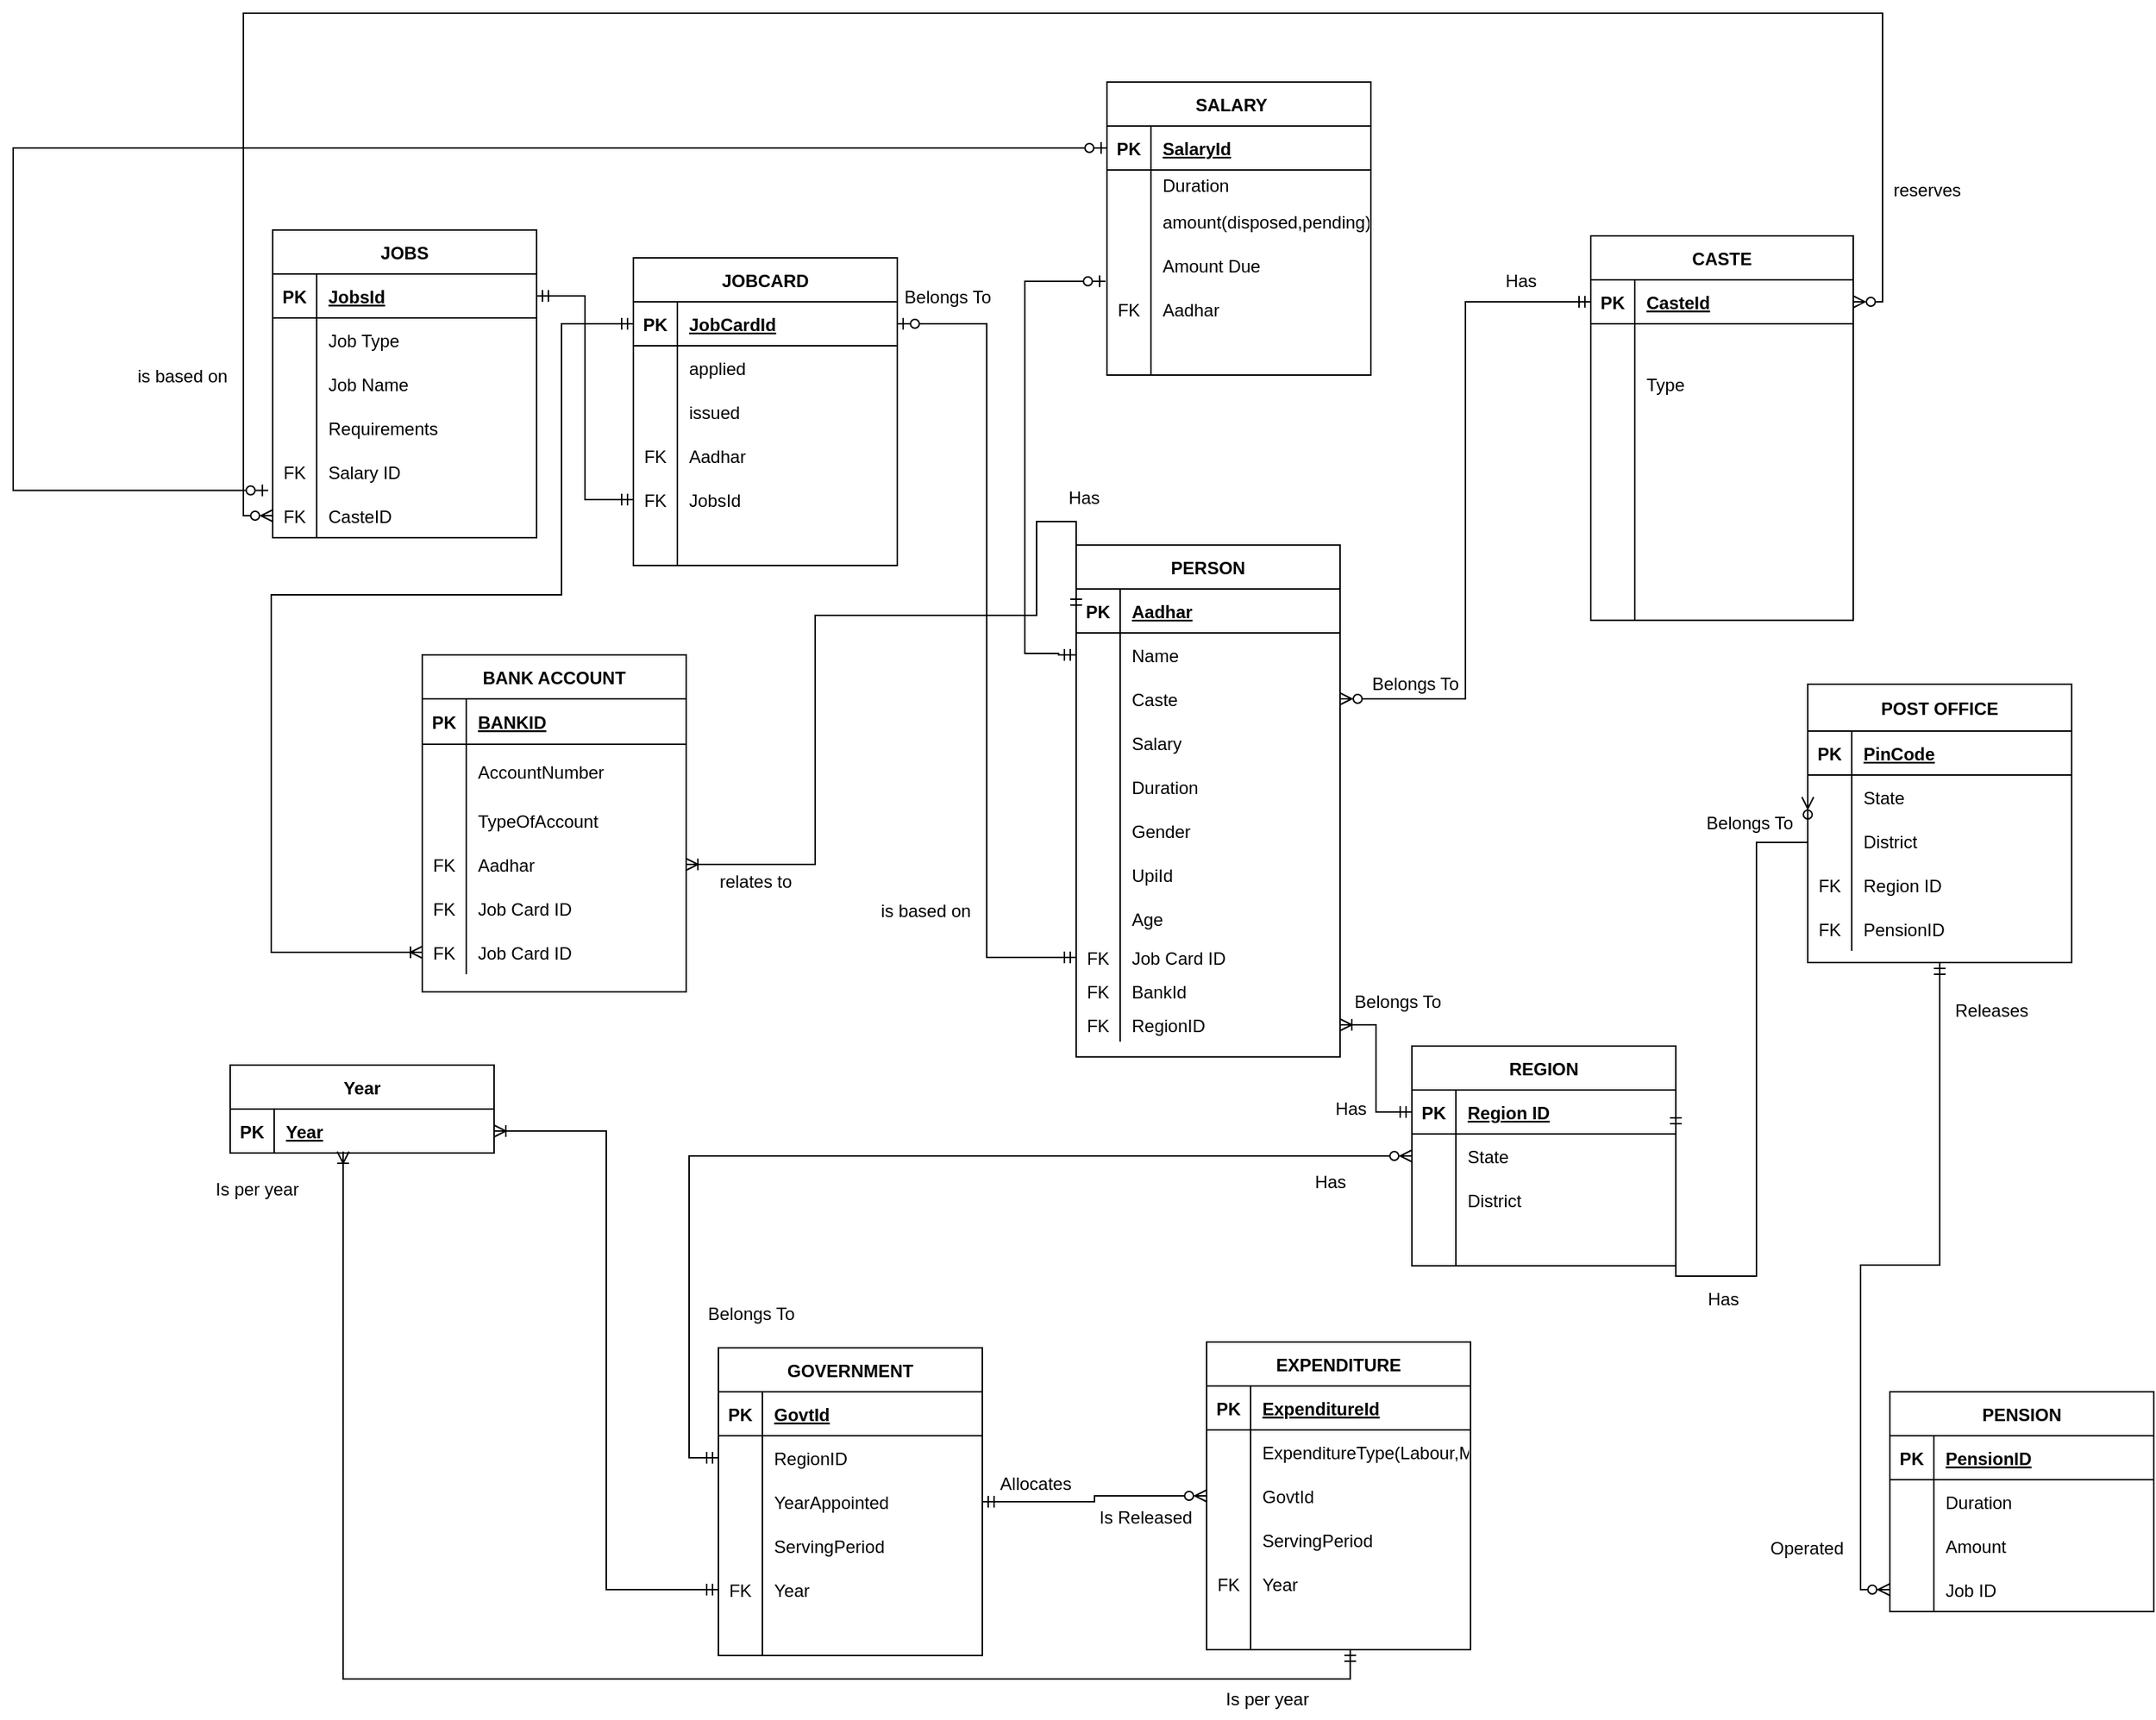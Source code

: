 <mxfile version="20.4.0" type="device"><diagram id="PZPH7zpRBOSieL8nUT9q" name="Page-1"><mxGraphModel dx="3507" dy="1540" grid="0" gridSize="10" guides="1" tooltips="1" connect="1" arrows="1" fold="1" page="0" pageScale="1" pageWidth="850" pageHeight="1100" math="0" shadow="0"><root><mxCell id="0"/><mxCell id="1" parent="0"/><mxCell id="I-IMJqazhkKKv0m92D94-11" value="PERSON" style="shape=table;startSize=30;container=1;collapsible=1;childLayout=tableLayout;fixedRows=1;rowLines=0;fontStyle=1;align=center;resizeLast=1;" parent="1" vertex="1"><mxGeometry x="-145" y="176" width="180" height="349.357" as="geometry"/></mxCell><mxCell id="I-IMJqazhkKKv0m92D94-12" value="" style="shape=tableRow;horizontal=0;startSize=0;swimlaneHead=0;swimlaneBody=0;fillColor=none;collapsible=0;dropTarget=0;points=[[0,0.5],[1,0.5]];portConstraint=eastwest;top=0;left=0;right=0;bottom=1;" parent="I-IMJqazhkKKv0m92D94-11" vertex="1"><mxGeometry y="30" width="180" height="30" as="geometry"/></mxCell><mxCell id="I-IMJqazhkKKv0m92D94-13" value="PK" style="shape=partialRectangle;connectable=0;fillColor=none;top=0;left=0;bottom=0;right=0;fontStyle=1;overflow=hidden;" parent="I-IMJqazhkKKv0m92D94-12" vertex="1"><mxGeometry width="30" height="30" as="geometry"><mxRectangle width="30" height="30" as="alternateBounds"/></mxGeometry></mxCell><mxCell id="I-IMJqazhkKKv0m92D94-14" value="Aadhar" style="shape=partialRectangle;connectable=0;fillColor=none;top=0;left=0;bottom=0;right=0;align=left;spacingLeft=6;fontStyle=5;overflow=hidden;" parent="I-IMJqazhkKKv0m92D94-12" vertex="1"><mxGeometry x="30" width="150" height="30" as="geometry"><mxRectangle width="150" height="30" as="alternateBounds"/></mxGeometry></mxCell><mxCell id="I-IMJqazhkKKv0m92D94-15" value="" style="shape=tableRow;horizontal=0;startSize=0;swimlaneHead=0;swimlaneBody=0;fillColor=none;collapsible=0;dropTarget=0;points=[[0,0.5],[1,0.5]];portConstraint=eastwest;top=0;left=0;right=0;bottom=0;" parent="I-IMJqazhkKKv0m92D94-11" vertex="1"><mxGeometry y="60" width="180" height="30" as="geometry"/></mxCell><mxCell id="I-IMJqazhkKKv0m92D94-16" value="" style="shape=partialRectangle;connectable=0;fillColor=none;top=0;left=0;bottom=0;right=0;editable=1;overflow=hidden;" parent="I-IMJqazhkKKv0m92D94-15" vertex="1"><mxGeometry width="30" height="30" as="geometry"><mxRectangle width="30" height="30" as="alternateBounds"/></mxGeometry></mxCell><mxCell id="I-IMJqazhkKKv0m92D94-17" value="Name" style="shape=partialRectangle;connectable=0;fillColor=none;top=0;left=0;bottom=0;right=0;align=left;spacingLeft=6;overflow=hidden;" parent="I-IMJqazhkKKv0m92D94-15" vertex="1"><mxGeometry x="30" width="150" height="30" as="geometry"><mxRectangle width="150" height="30" as="alternateBounds"/></mxGeometry></mxCell><mxCell id="I-IMJqazhkKKv0m92D94-18" value="" style="shape=tableRow;horizontal=0;startSize=0;swimlaneHead=0;swimlaneBody=0;fillColor=none;collapsible=0;dropTarget=0;points=[[0,0.5],[1,0.5]];portConstraint=eastwest;top=0;left=0;right=0;bottom=0;" parent="I-IMJqazhkKKv0m92D94-11" vertex="1"><mxGeometry y="90" width="180" height="30" as="geometry"/></mxCell><mxCell id="I-IMJqazhkKKv0m92D94-19" value="" style="shape=partialRectangle;connectable=0;fillColor=none;top=0;left=0;bottom=0;right=0;editable=1;overflow=hidden;" parent="I-IMJqazhkKKv0m92D94-18" vertex="1"><mxGeometry width="30" height="30" as="geometry"><mxRectangle width="30" height="30" as="alternateBounds"/></mxGeometry></mxCell><mxCell id="I-IMJqazhkKKv0m92D94-20" value="Caste    " style="shape=partialRectangle;connectable=0;fillColor=none;top=0;left=0;bottom=0;right=0;align=left;spacingLeft=6;overflow=hidden;" parent="I-IMJqazhkKKv0m92D94-18" vertex="1"><mxGeometry x="30" width="150" height="30" as="geometry"><mxRectangle width="150" height="30" as="alternateBounds"/></mxGeometry></mxCell><mxCell id="I-IMJqazhkKKv0m92D94-21" value="" style="shape=tableRow;horizontal=0;startSize=0;swimlaneHead=0;swimlaneBody=0;fillColor=none;collapsible=0;dropTarget=0;points=[[0,0.5],[1,0.5]];portConstraint=eastwest;top=0;left=0;right=0;bottom=0;" parent="I-IMJqazhkKKv0m92D94-11" vertex="1"><mxGeometry y="120" width="180" height="30" as="geometry"/></mxCell><mxCell id="I-IMJqazhkKKv0m92D94-22" value="" style="shape=partialRectangle;connectable=0;fillColor=none;top=0;left=0;bottom=0;right=0;editable=1;overflow=hidden;" parent="I-IMJqazhkKKv0m92D94-21" vertex="1"><mxGeometry width="30" height="30" as="geometry"><mxRectangle width="30" height="30" as="alternateBounds"/></mxGeometry></mxCell><mxCell id="I-IMJqazhkKKv0m92D94-23" value="Salary" style="shape=partialRectangle;connectable=0;fillColor=none;top=0;left=0;bottom=0;right=0;align=left;spacingLeft=6;overflow=hidden;" parent="I-IMJqazhkKKv0m92D94-21" vertex="1"><mxGeometry x="30" width="150" height="30" as="geometry"><mxRectangle width="150" height="30" as="alternateBounds"/></mxGeometry></mxCell><mxCell id="I-IMJqazhkKKv0m92D94-24" style="shape=tableRow;horizontal=0;startSize=0;swimlaneHead=0;swimlaneBody=0;fillColor=none;collapsible=0;dropTarget=0;points=[[0,0.5],[1,0.5]];portConstraint=eastwest;top=0;left=0;right=0;bottom=0;" parent="I-IMJqazhkKKv0m92D94-11" vertex="1"><mxGeometry y="150" width="180" height="30" as="geometry"/></mxCell><mxCell id="I-IMJqazhkKKv0m92D94-25" style="shape=partialRectangle;connectable=0;fillColor=none;top=0;left=0;bottom=0;right=0;editable=1;overflow=hidden;" parent="I-IMJqazhkKKv0m92D94-24" vertex="1"><mxGeometry width="30" height="30" as="geometry"><mxRectangle width="30" height="30" as="alternateBounds"/></mxGeometry></mxCell><mxCell id="I-IMJqazhkKKv0m92D94-26" value="Duration" style="shape=partialRectangle;connectable=0;fillColor=none;top=0;left=0;bottom=0;right=0;align=left;spacingLeft=6;overflow=hidden;" parent="I-IMJqazhkKKv0m92D94-24" vertex="1"><mxGeometry x="30" width="150" height="30" as="geometry"><mxRectangle width="150" height="30" as="alternateBounds"/></mxGeometry></mxCell><mxCell id="I-IMJqazhkKKv0m92D94-27" style="shape=tableRow;horizontal=0;startSize=0;swimlaneHead=0;swimlaneBody=0;fillColor=none;collapsible=0;dropTarget=0;points=[[0,0.5],[1,0.5]];portConstraint=eastwest;top=0;left=0;right=0;bottom=0;" parent="I-IMJqazhkKKv0m92D94-11" vertex="1"><mxGeometry y="180" width="180" height="30" as="geometry"/></mxCell><mxCell id="I-IMJqazhkKKv0m92D94-28" style="shape=partialRectangle;connectable=0;fillColor=none;top=0;left=0;bottom=0;right=0;editable=1;overflow=hidden;" parent="I-IMJqazhkKKv0m92D94-27" vertex="1"><mxGeometry width="30" height="30" as="geometry"><mxRectangle width="30" height="30" as="alternateBounds"/></mxGeometry></mxCell><mxCell id="I-IMJqazhkKKv0m92D94-29" value="Gender" style="shape=partialRectangle;connectable=0;fillColor=none;top=0;left=0;bottom=0;right=0;align=left;spacingLeft=6;overflow=hidden;" parent="I-IMJqazhkKKv0m92D94-27" vertex="1"><mxGeometry x="30" width="150" height="30" as="geometry"><mxRectangle width="150" height="30" as="alternateBounds"/></mxGeometry></mxCell><mxCell id="I-IMJqazhkKKv0m92D94-208" style="shape=tableRow;horizontal=0;startSize=0;swimlaneHead=0;swimlaneBody=0;fillColor=none;collapsible=0;dropTarget=0;points=[[0,0.5],[1,0.5]];portConstraint=eastwest;top=0;left=0;right=0;bottom=0;" parent="I-IMJqazhkKKv0m92D94-11" vertex="1"><mxGeometry y="210" width="180" height="30" as="geometry"/></mxCell><mxCell id="I-IMJqazhkKKv0m92D94-209" style="shape=partialRectangle;connectable=0;fillColor=none;top=0;left=0;bottom=0;right=0;editable=1;overflow=hidden;" parent="I-IMJqazhkKKv0m92D94-208" vertex="1"><mxGeometry width="30" height="30" as="geometry"><mxRectangle width="30" height="30" as="alternateBounds"/></mxGeometry></mxCell><mxCell id="I-IMJqazhkKKv0m92D94-210" value="UpiId" style="shape=partialRectangle;connectable=0;fillColor=none;top=0;left=0;bottom=0;right=0;align=left;spacingLeft=6;overflow=hidden;" parent="I-IMJqazhkKKv0m92D94-208" vertex="1"><mxGeometry x="30" width="150" height="30" as="geometry"><mxRectangle width="150" height="30" as="alternateBounds"/></mxGeometry></mxCell><mxCell id="I-IMJqazhkKKv0m92D94-205" style="shape=tableRow;horizontal=0;startSize=0;swimlaneHead=0;swimlaneBody=0;fillColor=none;collapsible=0;dropTarget=0;points=[[0,0.5],[1,0.5]];portConstraint=eastwest;top=0;left=0;right=0;bottom=0;" parent="I-IMJqazhkKKv0m92D94-11" vertex="1"><mxGeometry y="240" width="180" height="30" as="geometry"/></mxCell><mxCell id="I-IMJqazhkKKv0m92D94-206" style="shape=partialRectangle;connectable=0;fillColor=none;top=0;left=0;bottom=0;right=0;editable=1;overflow=hidden;" parent="I-IMJqazhkKKv0m92D94-205" vertex="1"><mxGeometry width="30" height="30" as="geometry"><mxRectangle width="30" height="30" as="alternateBounds"/></mxGeometry></mxCell><mxCell id="I-IMJqazhkKKv0m92D94-207" value="Age" style="shape=partialRectangle;connectable=0;fillColor=none;top=0;left=0;bottom=0;right=0;align=left;spacingLeft=6;overflow=hidden;" parent="I-IMJqazhkKKv0m92D94-205" vertex="1"><mxGeometry x="30" width="150" height="30" as="geometry"><mxRectangle width="150" height="30" as="alternateBounds"/></mxGeometry></mxCell><mxCell id="M7vY4-arqSe36ElJcS87-25" style="shape=tableRow;horizontal=0;startSize=0;swimlaneHead=0;swimlaneBody=0;fillColor=none;collapsible=0;dropTarget=0;points=[[0,0.5],[1,0.5]];portConstraint=eastwest;top=0;left=0;right=0;bottom=0;" parent="I-IMJqazhkKKv0m92D94-11" vertex="1"><mxGeometry y="270" width="180" height="23" as="geometry"/></mxCell><mxCell id="M7vY4-arqSe36ElJcS87-26" value="FK" style="shape=partialRectangle;connectable=0;fillColor=none;top=0;left=0;bottom=0;right=0;editable=1;overflow=hidden;" parent="M7vY4-arqSe36ElJcS87-25" vertex="1"><mxGeometry width="30" height="23" as="geometry"><mxRectangle width="30" height="23" as="alternateBounds"/></mxGeometry></mxCell><mxCell id="M7vY4-arqSe36ElJcS87-27" value="Job Card ID" style="shape=partialRectangle;connectable=0;fillColor=none;top=0;left=0;bottom=0;right=0;align=left;spacingLeft=6;overflow=hidden;" parent="M7vY4-arqSe36ElJcS87-25" vertex="1"><mxGeometry x="30" width="150" height="23" as="geometry"><mxRectangle width="150" height="23" as="alternateBounds"/></mxGeometry></mxCell><mxCell id="1w1JK1LfzVLSAGnmWEFz-4" style="shape=tableRow;horizontal=0;startSize=0;swimlaneHead=0;swimlaneBody=0;fillColor=none;collapsible=0;dropTarget=0;points=[[0,0.5],[1,0.5]];portConstraint=eastwest;top=0;left=0;right=0;bottom=0;" parent="I-IMJqazhkKKv0m92D94-11" vertex="1"><mxGeometry y="293" width="180" height="23" as="geometry"/></mxCell><mxCell id="1w1JK1LfzVLSAGnmWEFz-5" value="FK" style="shape=partialRectangle;connectable=0;fillColor=none;top=0;left=0;bottom=0;right=0;editable=1;overflow=hidden;" parent="1w1JK1LfzVLSAGnmWEFz-4" vertex="1"><mxGeometry width="30" height="23" as="geometry"><mxRectangle width="30" height="23" as="alternateBounds"/></mxGeometry></mxCell><mxCell id="1w1JK1LfzVLSAGnmWEFz-6" value="BankId" style="shape=partialRectangle;connectable=0;fillColor=none;top=0;left=0;bottom=0;right=0;align=left;spacingLeft=6;overflow=hidden;" parent="1w1JK1LfzVLSAGnmWEFz-4" vertex="1"><mxGeometry x="30" width="150" height="23" as="geometry"><mxRectangle width="150" height="23" as="alternateBounds"/></mxGeometry></mxCell><mxCell id="1w1JK1LfzVLSAGnmWEFz-12" style="shape=tableRow;horizontal=0;startSize=0;swimlaneHead=0;swimlaneBody=0;fillColor=none;collapsible=0;dropTarget=0;points=[[0,0.5],[1,0.5]];portConstraint=eastwest;top=0;left=0;right=0;bottom=0;" parent="I-IMJqazhkKKv0m92D94-11" vertex="1"><mxGeometry y="316" width="180" height="23" as="geometry"/></mxCell><mxCell id="1w1JK1LfzVLSAGnmWEFz-13" value="FK" style="shape=partialRectangle;connectable=0;fillColor=none;top=0;left=0;bottom=0;right=0;editable=1;overflow=hidden;" parent="1w1JK1LfzVLSAGnmWEFz-12" vertex="1"><mxGeometry width="30" height="23" as="geometry"><mxRectangle width="30" height="23" as="alternateBounds"/></mxGeometry></mxCell><mxCell id="1w1JK1LfzVLSAGnmWEFz-14" value="RegionID" style="shape=partialRectangle;connectable=0;fillColor=none;top=0;left=0;bottom=0;right=0;align=left;spacingLeft=6;overflow=hidden;" parent="1w1JK1LfzVLSAGnmWEFz-12" vertex="1"><mxGeometry x="30" width="150" height="23" as="geometry"><mxRectangle width="150" height="23" as="alternateBounds"/></mxGeometry></mxCell><mxCell id="I-IMJqazhkKKv0m92D94-30" value="JOBCARD" style="shape=table;startSize=30;container=1;collapsible=1;childLayout=tableLayout;fixedRows=1;rowLines=0;fontStyle=1;align=center;resizeLast=1;" parent="1" vertex="1"><mxGeometry x="-447" y="-20" width="180" height="210" as="geometry"/></mxCell><mxCell id="I-IMJqazhkKKv0m92D94-31" value="" style="shape=tableRow;horizontal=0;startSize=0;swimlaneHead=0;swimlaneBody=0;fillColor=none;collapsible=0;dropTarget=0;points=[[0,0.5],[1,0.5]];portConstraint=eastwest;top=0;left=0;right=0;bottom=1;" parent="I-IMJqazhkKKv0m92D94-30" vertex="1"><mxGeometry y="30" width="180" height="30" as="geometry"/></mxCell><mxCell id="I-IMJqazhkKKv0m92D94-32" value="PK" style="shape=partialRectangle;connectable=0;fillColor=none;top=0;left=0;bottom=0;right=0;fontStyle=1;overflow=hidden;" parent="I-IMJqazhkKKv0m92D94-31" vertex="1"><mxGeometry width="30" height="30" as="geometry"><mxRectangle width="30" height="30" as="alternateBounds"/></mxGeometry></mxCell><mxCell id="I-IMJqazhkKKv0m92D94-33" value="JobCardId" style="shape=partialRectangle;connectable=0;fillColor=none;top=0;left=0;bottom=0;right=0;align=left;spacingLeft=6;fontStyle=5;overflow=hidden;" parent="I-IMJqazhkKKv0m92D94-31" vertex="1"><mxGeometry x="30" width="150" height="30" as="geometry"><mxRectangle width="150" height="30" as="alternateBounds"/></mxGeometry></mxCell><mxCell id="I-IMJqazhkKKv0m92D94-34" value="" style="shape=tableRow;horizontal=0;startSize=0;swimlaneHead=0;swimlaneBody=0;fillColor=none;collapsible=0;dropTarget=0;points=[[0,0.5],[1,0.5]];portConstraint=eastwest;top=0;left=0;right=0;bottom=0;" parent="I-IMJqazhkKKv0m92D94-30" vertex="1"><mxGeometry y="60" width="180" height="30" as="geometry"/></mxCell><mxCell id="I-IMJqazhkKKv0m92D94-35" value="" style="shape=partialRectangle;connectable=0;fillColor=none;top=0;left=0;bottom=0;right=0;editable=1;overflow=hidden;" parent="I-IMJqazhkKKv0m92D94-34" vertex="1"><mxGeometry width="30" height="30" as="geometry"><mxRectangle width="30" height="30" as="alternateBounds"/></mxGeometry></mxCell><mxCell id="I-IMJqazhkKKv0m92D94-36" value="applied" style="shape=partialRectangle;connectable=0;fillColor=none;top=0;left=0;bottom=0;right=0;align=left;spacingLeft=6;overflow=hidden;" parent="I-IMJqazhkKKv0m92D94-34" vertex="1"><mxGeometry x="30" width="150" height="30" as="geometry"><mxRectangle width="150" height="30" as="alternateBounds"/></mxGeometry></mxCell><mxCell id="I-IMJqazhkKKv0m92D94-37" value="" style="shape=tableRow;horizontal=0;startSize=0;swimlaneHead=0;swimlaneBody=0;fillColor=none;collapsible=0;dropTarget=0;points=[[0,0.5],[1,0.5]];portConstraint=eastwest;top=0;left=0;right=0;bottom=0;" parent="I-IMJqazhkKKv0m92D94-30" vertex="1"><mxGeometry y="90" width="180" height="30" as="geometry"/></mxCell><mxCell id="I-IMJqazhkKKv0m92D94-38" value="" style="shape=partialRectangle;connectable=0;fillColor=none;top=0;left=0;bottom=0;right=0;editable=1;overflow=hidden;" parent="I-IMJqazhkKKv0m92D94-37" vertex="1"><mxGeometry width="30" height="30" as="geometry"><mxRectangle width="30" height="30" as="alternateBounds"/></mxGeometry></mxCell><mxCell id="I-IMJqazhkKKv0m92D94-39" value="issued" style="shape=partialRectangle;connectable=0;fillColor=none;top=0;left=0;bottom=0;right=0;align=left;spacingLeft=6;overflow=hidden;" parent="I-IMJqazhkKKv0m92D94-37" vertex="1"><mxGeometry x="30" width="150" height="30" as="geometry"><mxRectangle width="150" height="30" as="alternateBounds"/></mxGeometry></mxCell><mxCell id="I-IMJqazhkKKv0m92D94-40" value="" style="shape=tableRow;horizontal=0;startSize=0;swimlaneHead=0;swimlaneBody=0;fillColor=none;collapsible=0;dropTarget=0;points=[[0,0.5],[1,0.5]];portConstraint=eastwest;top=0;left=0;right=0;bottom=0;" parent="I-IMJqazhkKKv0m92D94-30" vertex="1"><mxGeometry y="120" width="180" height="30" as="geometry"/></mxCell><mxCell id="I-IMJqazhkKKv0m92D94-41" value="FK" style="shape=partialRectangle;connectable=0;fillColor=none;top=0;left=0;bottom=0;right=0;editable=1;overflow=hidden;" parent="I-IMJqazhkKKv0m92D94-40" vertex="1"><mxGeometry width="30" height="30" as="geometry"><mxRectangle width="30" height="30" as="alternateBounds"/></mxGeometry></mxCell><mxCell id="I-IMJqazhkKKv0m92D94-42" value="Aadhar" style="shape=partialRectangle;connectable=0;fillColor=none;top=0;left=0;bottom=0;right=0;align=left;spacingLeft=6;overflow=hidden;" parent="I-IMJqazhkKKv0m92D94-40" vertex="1"><mxGeometry x="30" width="150" height="30" as="geometry"><mxRectangle width="150" height="30" as="alternateBounds"/></mxGeometry></mxCell><mxCell id="I-IMJqazhkKKv0m92D94-43" style="shape=tableRow;horizontal=0;startSize=0;swimlaneHead=0;swimlaneBody=0;fillColor=none;collapsible=0;dropTarget=0;points=[[0,0.5],[1,0.5]];portConstraint=eastwest;top=0;left=0;right=0;bottom=0;" parent="I-IMJqazhkKKv0m92D94-30" vertex="1"><mxGeometry y="150" width="180" height="30" as="geometry"/></mxCell><mxCell id="I-IMJqazhkKKv0m92D94-44" value="FK" style="shape=partialRectangle;connectable=0;fillColor=none;top=0;left=0;bottom=0;right=0;editable=1;overflow=hidden;" parent="I-IMJqazhkKKv0m92D94-43" vertex="1"><mxGeometry width="30" height="30" as="geometry"><mxRectangle width="30" height="30" as="alternateBounds"/></mxGeometry></mxCell><mxCell id="I-IMJqazhkKKv0m92D94-45" value="JobsId" style="shape=partialRectangle;connectable=0;fillColor=none;top=0;left=0;bottom=0;right=0;align=left;spacingLeft=6;overflow=hidden;" parent="I-IMJqazhkKKv0m92D94-43" vertex="1"><mxGeometry x="30" width="150" height="30" as="geometry"><mxRectangle width="150" height="30" as="alternateBounds"/></mxGeometry></mxCell><mxCell id="I-IMJqazhkKKv0m92D94-46" style="shape=tableRow;horizontal=0;startSize=0;swimlaneHead=0;swimlaneBody=0;fillColor=none;collapsible=0;dropTarget=0;points=[[0,0.5],[1,0.5]];portConstraint=eastwest;top=0;left=0;right=0;bottom=0;" parent="I-IMJqazhkKKv0m92D94-30" vertex="1"><mxGeometry y="180" width="180" height="30" as="geometry"/></mxCell><mxCell id="I-IMJqazhkKKv0m92D94-47" style="shape=partialRectangle;connectable=0;fillColor=none;top=0;left=0;bottom=0;right=0;editable=1;overflow=hidden;" parent="I-IMJqazhkKKv0m92D94-46" vertex="1"><mxGeometry width="30" height="30" as="geometry"><mxRectangle width="30" height="30" as="alternateBounds"/></mxGeometry></mxCell><mxCell id="I-IMJqazhkKKv0m92D94-48" value="" style="shape=partialRectangle;connectable=0;fillColor=none;top=0;left=0;bottom=0;right=0;align=left;spacingLeft=6;overflow=hidden;" parent="I-IMJqazhkKKv0m92D94-46" vertex="1"><mxGeometry x="30" width="150" height="30" as="geometry"><mxRectangle width="150" height="30" as="alternateBounds"/></mxGeometry></mxCell><mxCell id="I-IMJqazhkKKv0m92D94-49" value="JOBS" style="shape=table;startSize=30;container=1;collapsible=1;childLayout=tableLayout;fixedRows=1;rowLines=0;fontStyle=1;align=center;resizeLast=1;" parent="1" vertex="1"><mxGeometry x="-693" y="-39" width="180" height="210" as="geometry"/></mxCell><mxCell id="I-IMJqazhkKKv0m92D94-50" value="" style="shape=tableRow;horizontal=0;startSize=0;swimlaneHead=0;swimlaneBody=0;fillColor=none;collapsible=0;dropTarget=0;points=[[0,0.5],[1,0.5]];portConstraint=eastwest;top=0;left=0;right=0;bottom=1;" parent="I-IMJqazhkKKv0m92D94-49" vertex="1"><mxGeometry y="30" width="180" height="30" as="geometry"/></mxCell><mxCell id="I-IMJqazhkKKv0m92D94-51" value="PK" style="shape=partialRectangle;connectable=0;fillColor=none;top=0;left=0;bottom=0;right=0;fontStyle=1;overflow=hidden;" parent="I-IMJqazhkKKv0m92D94-50" vertex="1"><mxGeometry width="30" height="30" as="geometry"><mxRectangle width="30" height="30" as="alternateBounds"/></mxGeometry></mxCell><mxCell id="I-IMJqazhkKKv0m92D94-52" value="JobsId" style="shape=partialRectangle;connectable=0;fillColor=none;top=0;left=0;bottom=0;right=0;align=left;spacingLeft=6;fontStyle=5;overflow=hidden;" parent="I-IMJqazhkKKv0m92D94-50" vertex="1"><mxGeometry x="30" width="150" height="30" as="geometry"><mxRectangle width="150" height="30" as="alternateBounds"/></mxGeometry></mxCell><mxCell id="I-IMJqazhkKKv0m92D94-53" value="" style="shape=tableRow;horizontal=0;startSize=0;swimlaneHead=0;swimlaneBody=0;fillColor=none;collapsible=0;dropTarget=0;points=[[0,0.5],[1,0.5]];portConstraint=eastwest;top=0;left=0;right=0;bottom=0;" parent="I-IMJqazhkKKv0m92D94-49" vertex="1"><mxGeometry y="60" width="180" height="30" as="geometry"/></mxCell><mxCell id="I-IMJqazhkKKv0m92D94-54" value="" style="shape=partialRectangle;connectable=0;fillColor=none;top=0;left=0;bottom=0;right=0;editable=1;overflow=hidden;" parent="I-IMJqazhkKKv0m92D94-53" vertex="1"><mxGeometry width="30" height="30" as="geometry"><mxRectangle width="30" height="30" as="alternateBounds"/></mxGeometry></mxCell><mxCell id="I-IMJqazhkKKv0m92D94-55" value="Job Type" style="shape=partialRectangle;connectable=0;fillColor=none;top=0;left=0;bottom=0;right=0;align=left;spacingLeft=6;overflow=hidden;" parent="I-IMJqazhkKKv0m92D94-53" vertex="1"><mxGeometry x="30" width="150" height="30" as="geometry"><mxRectangle width="150" height="30" as="alternateBounds"/></mxGeometry></mxCell><mxCell id="I-IMJqazhkKKv0m92D94-56" value="" style="shape=tableRow;horizontal=0;startSize=0;swimlaneHead=0;swimlaneBody=0;fillColor=none;collapsible=0;dropTarget=0;points=[[0,0.5],[1,0.5]];portConstraint=eastwest;top=0;left=0;right=0;bottom=0;" parent="I-IMJqazhkKKv0m92D94-49" vertex="1"><mxGeometry y="90" width="180" height="30" as="geometry"/></mxCell><mxCell id="I-IMJqazhkKKv0m92D94-57" value="" style="shape=partialRectangle;connectable=0;fillColor=none;top=0;left=0;bottom=0;right=0;editable=1;overflow=hidden;" parent="I-IMJqazhkKKv0m92D94-56" vertex="1"><mxGeometry width="30" height="30" as="geometry"><mxRectangle width="30" height="30" as="alternateBounds"/></mxGeometry></mxCell><mxCell id="I-IMJqazhkKKv0m92D94-58" value="Job Name" style="shape=partialRectangle;connectable=0;fillColor=none;top=0;left=0;bottom=0;right=0;align=left;spacingLeft=6;overflow=hidden;" parent="I-IMJqazhkKKv0m92D94-56" vertex="1"><mxGeometry x="30" width="150" height="30" as="geometry"><mxRectangle width="150" height="30" as="alternateBounds"/></mxGeometry></mxCell><mxCell id="I-IMJqazhkKKv0m92D94-59" value="" style="shape=tableRow;horizontal=0;startSize=0;swimlaneHead=0;swimlaneBody=0;fillColor=none;collapsible=0;dropTarget=0;points=[[0,0.5],[1,0.5]];portConstraint=eastwest;top=0;left=0;right=0;bottom=0;" parent="I-IMJqazhkKKv0m92D94-49" vertex="1"><mxGeometry y="120" width="180" height="30" as="geometry"/></mxCell><mxCell id="I-IMJqazhkKKv0m92D94-60" value="" style="shape=partialRectangle;connectable=0;fillColor=none;top=0;left=0;bottom=0;right=0;editable=1;overflow=hidden;" parent="I-IMJqazhkKKv0m92D94-59" vertex="1"><mxGeometry width="30" height="30" as="geometry"><mxRectangle width="30" height="30" as="alternateBounds"/></mxGeometry></mxCell><mxCell id="I-IMJqazhkKKv0m92D94-61" value="Requirements" style="shape=partialRectangle;connectable=0;fillColor=none;top=0;left=0;bottom=0;right=0;align=left;spacingLeft=6;overflow=hidden;" parent="I-IMJqazhkKKv0m92D94-59" vertex="1"><mxGeometry x="30" width="150" height="30" as="geometry"><mxRectangle width="150" height="30" as="alternateBounds"/></mxGeometry></mxCell><mxCell id="I-IMJqazhkKKv0m92D94-62" style="shape=tableRow;horizontal=0;startSize=0;swimlaneHead=0;swimlaneBody=0;fillColor=none;collapsible=0;dropTarget=0;points=[[0,0.5],[1,0.5]];portConstraint=eastwest;top=0;left=0;right=0;bottom=0;" parent="I-IMJqazhkKKv0m92D94-49" vertex="1"><mxGeometry y="150" width="180" height="30" as="geometry"/></mxCell><mxCell id="I-IMJqazhkKKv0m92D94-63" value="FK" style="shape=partialRectangle;connectable=0;fillColor=none;top=0;left=0;bottom=0;right=0;editable=1;overflow=hidden;" parent="I-IMJqazhkKKv0m92D94-62" vertex="1"><mxGeometry width="30" height="30" as="geometry"><mxRectangle width="30" height="30" as="alternateBounds"/></mxGeometry></mxCell><mxCell id="I-IMJqazhkKKv0m92D94-64" value="Salary ID" style="shape=partialRectangle;connectable=0;fillColor=none;top=0;left=0;bottom=0;right=0;align=left;spacingLeft=6;overflow=hidden;" parent="I-IMJqazhkKKv0m92D94-62" vertex="1"><mxGeometry x="30" width="150" height="30" as="geometry"><mxRectangle width="150" height="30" as="alternateBounds"/></mxGeometry></mxCell><mxCell id="I-IMJqazhkKKv0m92D94-65" style="shape=tableRow;horizontal=0;startSize=0;swimlaneHead=0;swimlaneBody=0;fillColor=none;collapsible=0;dropTarget=0;points=[[0,0.5],[1,0.5]];portConstraint=eastwest;top=0;left=0;right=0;bottom=0;" parent="I-IMJqazhkKKv0m92D94-49" vertex="1"><mxGeometry y="180" width="180" height="30" as="geometry"/></mxCell><mxCell id="I-IMJqazhkKKv0m92D94-66" value="FK" style="shape=partialRectangle;connectable=0;fillColor=none;top=0;left=0;bottom=0;right=0;editable=1;overflow=hidden;" parent="I-IMJqazhkKKv0m92D94-65" vertex="1"><mxGeometry width="30" height="30" as="geometry"><mxRectangle width="30" height="30" as="alternateBounds"/></mxGeometry></mxCell><mxCell id="I-IMJqazhkKKv0m92D94-67" value="CasteID" style="shape=partialRectangle;connectable=0;fillColor=none;top=0;left=0;bottom=0;right=0;align=left;spacingLeft=6;overflow=hidden;" parent="I-IMJqazhkKKv0m92D94-65" vertex="1"><mxGeometry x="30" width="150" height="30" as="geometry"><mxRectangle width="150" height="30" as="alternateBounds"/></mxGeometry></mxCell><mxCell id="I-IMJqazhkKKv0m92D94-68" value="SALARY   " style="shape=table;startSize=30;container=1;collapsible=1;childLayout=tableLayout;fixedRows=1;rowLines=0;fontStyle=1;align=center;resizeLast=1;" parent="1" vertex="1"><mxGeometry x="-124" y="-140" width="180" height="200" as="geometry"/></mxCell><mxCell id="I-IMJqazhkKKv0m92D94-69" value="" style="shape=tableRow;horizontal=0;startSize=0;swimlaneHead=0;swimlaneBody=0;fillColor=none;collapsible=0;dropTarget=0;points=[[0,0.5],[1,0.5]];portConstraint=eastwest;top=0;left=0;right=0;bottom=1;" parent="I-IMJqazhkKKv0m92D94-68" vertex="1"><mxGeometry y="30" width="180" height="30" as="geometry"/></mxCell><mxCell id="I-IMJqazhkKKv0m92D94-70" value="PK" style="shape=partialRectangle;connectable=0;fillColor=none;top=0;left=0;bottom=0;right=0;fontStyle=1;overflow=hidden;" parent="I-IMJqazhkKKv0m92D94-69" vertex="1"><mxGeometry width="30" height="30" as="geometry"><mxRectangle width="30" height="30" as="alternateBounds"/></mxGeometry></mxCell><mxCell id="I-IMJqazhkKKv0m92D94-71" value="SalaryId" style="shape=partialRectangle;connectable=0;fillColor=none;top=0;left=0;bottom=0;right=0;align=left;spacingLeft=6;fontStyle=5;overflow=hidden;" parent="I-IMJqazhkKKv0m92D94-69" vertex="1"><mxGeometry x="30" width="150" height="30" as="geometry"><mxRectangle width="150" height="30" as="alternateBounds"/></mxGeometry></mxCell><mxCell id="I-IMJqazhkKKv0m92D94-72" value="" style="shape=tableRow;horizontal=0;startSize=0;swimlaneHead=0;swimlaneBody=0;fillColor=none;collapsible=0;dropTarget=0;points=[[0,0.5],[1,0.5]];portConstraint=eastwest;top=0;left=0;right=0;bottom=0;" parent="I-IMJqazhkKKv0m92D94-68" vertex="1"><mxGeometry y="60" width="180" height="20" as="geometry"/></mxCell><mxCell id="I-IMJqazhkKKv0m92D94-73" value="" style="shape=partialRectangle;connectable=0;fillColor=none;top=0;left=0;bottom=0;right=0;editable=1;overflow=hidden;" parent="I-IMJqazhkKKv0m92D94-72" vertex="1"><mxGeometry width="30" height="20" as="geometry"><mxRectangle width="30" height="20" as="alternateBounds"/></mxGeometry></mxCell><mxCell id="I-IMJqazhkKKv0m92D94-74" value="Duration" style="shape=partialRectangle;connectable=0;fillColor=none;top=0;left=0;bottom=0;right=0;align=left;spacingLeft=6;overflow=hidden;" parent="I-IMJqazhkKKv0m92D94-72" vertex="1"><mxGeometry x="30" width="150" height="20" as="geometry"><mxRectangle width="150" height="20" as="alternateBounds"/></mxGeometry></mxCell><mxCell id="I-IMJqazhkKKv0m92D94-75" value="" style="shape=tableRow;horizontal=0;startSize=0;swimlaneHead=0;swimlaneBody=0;fillColor=none;collapsible=0;dropTarget=0;points=[[0,0.5],[1,0.5]];portConstraint=eastwest;top=0;left=0;right=0;bottom=0;" parent="I-IMJqazhkKKv0m92D94-68" vertex="1"><mxGeometry y="80" width="180" height="30" as="geometry"/></mxCell><mxCell id="I-IMJqazhkKKv0m92D94-76" value="" style="shape=partialRectangle;connectable=0;fillColor=none;top=0;left=0;bottom=0;right=0;editable=1;overflow=hidden;" parent="I-IMJqazhkKKv0m92D94-75" vertex="1"><mxGeometry width="30" height="30" as="geometry"><mxRectangle width="30" height="30" as="alternateBounds"/></mxGeometry></mxCell><mxCell id="I-IMJqazhkKKv0m92D94-77" value="amount(disposed,pending)" style="shape=partialRectangle;connectable=0;fillColor=none;top=0;left=0;bottom=0;right=0;align=left;spacingLeft=6;overflow=hidden;" parent="I-IMJqazhkKKv0m92D94-75" vertex="1"><mxGeometry x="30" width="150" height="30" as="geometry"><mxRectangle width="150" height="30" as="alternateBounds"/></mxGeometry></mxCell><mxCell id="I-IMJqazhkKKv0m92D94-78" value="" style="shape=tableRow;horizontal=0;startSize=0;swimlaneHead=0;swimlaneBody=0;fillColor=none;collapsible=0;dropTarget=0;points=[[0,0.5],[1,0.5]];portConstraint=eastwest;top=0;left=0;right=0;bottom=0;" parent="I-IMJqazhkKKv0m92D94-68" vertex="1"><mxGeometry y="110" width="180" height="30" as="geometry"/></mxCell><mxCell id="I-IMJqazhkKKv0m92D94-79" value="" style="shape=partialRectangle;connectable=0;fillColor=none;top=0;left=0;bottom=0;right=0;editable=1;overflow=hidden;" parent="I-IMJqazhkKKv0m92D94-78" vertex="1"><mxGeometry width="30" height="30" as="geometry"><mxRectangle width="30" height="30" as="alternateBounds"/></mxGeometry></mxCell><mxCell id="I-IMJqazhkKKv0m92D94-80" value="Amount Due" style="shape=partialRectangle;connectable=0;fillColor=none;top=0;left=0;bottom=0;right=0;align=left;spacingLeft=6;overflow=hidden;" parent="I-IMJqazhkKKv0m92D94-78" vertex="1"><mxGeometry x="30" width="150" height="30" as="geometry"><mxRectangle width="150" height="30" as="alternateBounds"/></mxGeometry></mxCell><mxCell id="I-IMJqazhkKKv0m92D94-81" style="shape=tableRow;horizontal=0;startSize=0;swimlaneHead=0;swimlaneBody=0;fillColor=none;collapsible=0;dropTarget=0;points=[[0,0.5],[1,0.5]];portConstraint=eastwest;top=0;left=0;right=0;bottom=0;" parent="I-IMJqazhkKKv0m92D94-68" vertex="1"><mxGeometry y="140" width="180" height="30" as="geometry"/></mxCell><mxCell id="I-IMJqazhkKKv0m92D94-82" value="FK" style="shape=partialRectangle;connectable=0;fillColor=none;top=0;left=0;bottom=0;right=0;editable=1;overflow=hidden;" parent="I-IMJqazhkKKv0m92D94-81" vertex="1"><mxGeometry width="30" height="30" as="geometry"><mxRectangle width="30" height="30" as="alternateBounds"/></mxGeometry></mxCell><mxCell id="I-IMJqazhkKKv0m92D94-83" value="Aadhar" style="shape=partialRectangle;connectable=0;fillColor=none;top=0;left=0;bottom=0;right=0;align=left;spacingLeft=6;overflow=hidden;" parent="I-IMJqazhkKKv0m92D94-81" vertex="1"><mxGeometry x="30" width="150" height="30" as="geometry"><mxRectangle width="150" height="30" as="alternateBounds"/></mxGeometry></mxCell><mxCell id="I-IMJqazhkKKv0m92D94-84" style="shape=tableRow;horizontal=0;startSize=0;swimlaneHead=0;swimlaneBody=0;fillColor=none;collapsible=0;dropTarget=0;points=[[0,0.5],[1,0.5]];portConstraint=eastwest;top=0;left=0;right=0;bottom=0;" parent="I-IMJqazhkKKv0m92D94-68" vertex="1"><mxGeometry y="170" width="180" height="30" as="geometry"/></mxCell><mxCell id="I-IMJqazhkKKv0m92D94-85" style="shape=partialRectangle;connectable=0;fillColor=none;top=0;left=0;bottom=0;right=0;editable=1;overflow=hidden;" parent="I-IMJqazhkKKv0m92D94-84" vertex="1"><mxGeometry width="30" height="30" as="geometry"><mxRectangle width="30" height="30" as="alternateBounds"/></mxGeometry></mxCell><mxCell id="I-IMJqazhkKKv0m92D94-86" value="" style="shape=partialRectangle;connectable=0;fillColor=none;top=0;left=0;bottom=0;right=0;align=left;spacingLeft=6;overflow=hidden;" parent="I-IMJqazhkKKv0m92D94-84" vertex="1"><mxGeometry x="30" width="150" height="30" as="geometry"><mxRectangle width="150" height="30" as="alternateBounds"/></mxGeometry></mxCell><mxCell id="I-IMJqazhkKKv0m92D94-87" value="BANK ACCOUNT" style="shape=table;startSize=30;container=1;collapsible=1;childLayout=tableLayout;fixedRows=1;rowLines=0;fontStyle=1;align=center;resizeLast=1;" parent="1" vertex="1"><mxGeometry x="-591" y="251" width="180" height="230" as="geometry"/></mxCell><mxCell id="I-IMJqazhkKKv0m92D94-88" value="" style="shape=tableRow;horizontal=0;startSize=0;swimlaneHead=0;swimlaneBody=0;fillColor=none;collapsible=0;dropTarget=0;points=[[0,0.5],[1,0.5]];portConstraint=eastwest;top=0;left=0;right=0;bottom=1;" parent="I-IMJqazhkKKv0m92D94-87" vertex="1"><mxGeometry y="30" width="180" height="31" as="geometry"/></mxCell><mxCell id="I-IMJqazhkKKv0m92D94-89" value="PK" style="shape=partialRectangle;connectable=0;fillColor=none;top=0;left=0;bottom=0;right=0;fontStyle=1;overflow=hidden;" parent="I-IMJqazhkKKv0m92D94-88" vertex="1"><mxGeometry width="30" height="31" as="geometry"><mxRectangle width="30" height="31" as="alternateBounds"/></mxGeometry></mxCell><mxCell id="I-IMJqazhkKKv0m92D94-90" value="BANKID" style="shape=partialRectangle;connectable=0;fillColor=none;top=0;left=0;bottom=0;right=0;align=left;spacingLeft=6;fontStyle=5;overflow=hidden;" parent="I-IMJqazhkKKv0m92D94-88" vertex="1"><mxGeometry x="30" width="150" height="31" as="geometry"><mxRectangle width="150" height="31" as="alternateBounds"/></mxGeometry></mxCell><mxCell id="I-IMJqazhkKKv0m92D94-91" value="" style="shape=tableRow;horizontal=0;startSize=0;swimlaneHead=0;swimlaneBody=0;fillColor=none;collapsible=0;dropTarget=0;points=[[0,0.5],[1,0.5]];portConstraint=eastwest;top=0;left=0;right=0;bottom=0;" parent="I-IMJqazhkKKv0m92D94-87" vertex="1"><mxGeometry y="61" width="180" height="37" as="geometry"/></mxCell><mxCell id="I-IMJqazhkKKv0m92D94-92" value="" style="shape=partialRectangle;connectable=0;fillColor=none;top=0;left=0;bottom=0;right=0;editable=1;overflow=hidden;" parent="I-IMJqazhkKKv0m92D94-91" vertex="1"><mxGeometry width="30" height="37" as="geometry"><mxRectangle width="30" height="37" as="alternateBounds"/></mxGeometry></mxCell><mxCell id="I-IMJqazhkKKv0m92D94-93" value="AccountNumber" style="shape=partialRectangle;connectable=0;fillColor=none;top=0;left=0;bottom=0;right=0;align=left;spacingLeft=6;overflow=hidden;" parent="I-IMJqazhkKKv0m92D94-91" vertex="1"><mxGeometry x="30" width="150" height="37" as="geometry"><mxRectangle width="150" height="37" as="alternateBounds"/></mxGeometry></mxCell><mxCell id="I-IMJqazhkKKv0m92D94-94" value="" style="shape=tableRow;horizontal=0;startSize=0;swimlaneHead=0;swimlaneBody=0;fillColor=none;collapsible=0;dropTarget=0;points=[[0,0.5],[1,0.5]];portConstraint=eastwest;top=0;left=0;right=0;bottom=0;" parent="I-IMJqazhkKKv0m92D94-87" vertex="1"><mxGeometry y="98" width="180" height="30" as="geometry"/></mxCell><mxCell id="I-IMJqazhkKKv0m92D94-95" value="" style="shape=partialRectangle;connectable=0;fillColor=none;top=0;left=0;bottom=0;right=0;editable=1;overflow=hidden;" parent="I-IMJqazhkKKv0m92D94-94" vertex="1"><mxGeometry width="30" height="30" as="geometry"><mxRectangle width="30" height="30" as="alternateBounds"/></mxGeometry></mxCell><mxCell id="I-IMJqazhkKKv0m92D94-96" value="TypeOfAccount" style="shape=partialRectangle;connectable=0;fillColor=none;top=0;left=0;bottom=0;right=0;align=left;spacingLeft=6;overflow=hidden;" parent="I-IMJqazhkKKv0m92D94-94" vertex="1"><mxGeometry x="30" width="150" height="30" as="geometry"><mxRectangle width="150" height="30" as="alternateBounds"/></mxGeometry></mxCell><mxCell id="M7vY4-arqSe36ElJcS87-38" style="shape=tableRow;horizontal=0;startSize=0;swimlaneHead=0;swimlaneBody=0;fillColor=none;collapsible=0;dropTarget=0;points=[[0,0.5],[1,0.5]];portConstraint=eastwest;top=0;left=0;right=0;bottom=0;" parent="I-IMJqazhkKKv0m92D94-87" vertex="1"><mxGeometry y="128" width="180" height="30" as="geometry"/></mxCell><mxCell id="M7vY4-arqSe36ElJcS87-39" value="FK" style="shape=partialRectangle;connectable=0;fillColor=none;top=0;left=0;bottom=0;right=0;editable=1;overflow=hidden;" parent="M7vY4-arqSe36ElJcS87-38" vertex="1"><mxGeometry width="30" height="30" as="geometry"><mxRectangle width="30" height="30" as="alternateBounds"/></mxGeometry></mxCell><mxCell id="M7vY4-arqSe36ElJcS87-40" value="Aadhar" style="shape=partialRectangle;connectable=0;fillColor=none;top=0;left=0;bottom=0;right=0;align=left;spacingLeft=6;overflow=hidden;" parent="M7vY4-arqSe36ElJcS87-38" vertex="1"><mxGeometry x="30" width="150" height="30" as="geometry"><mxRectangle width="150" height="30" as="alternateBounds"/></mxGeometry></mxCell><mxCell id="95tLCCay5I9kYkYxz6Dl-1" style="shape=tableRow;horizontal=0;startSize=0;swimlaneHead=0;swimlaneBody=0;fillColor=none;collapsible=0;dropTarget=0;points=[[0,0.5],[1,0.5]];portConstraint=eastwest;top=0;left=0;right=0;bottom=0;" parent="I-IMJqazhkKKv0m92D94-87" vertex="1"><mxGeometry y="158" width="180" height="30" as="geometry"/></mxCell><mxCell id="95tLCCay5I9kYkYxz6Dl-2" value="FK" style="shape=partialRectangle;connectable=0;fillColor=none;top=0;left=0;bottom=0;right=0;editable=1;overflow=hidden;" parent="95tLCCay5I9kYkYxz6Dl-1" vertex="1"><mxGeometry width="30" height="30" as="geometry"><mxRectangle width="30" height="30" as="alternateBounds"/></mxGeometry></mxCell><mxCell id="95tLCCay5I9kYkYxz6Dl-3" value="Job Card ID" style="shape=partialRectangle;connectable=0;fillColor=none;top=0;left=0;bottom=0;right=0;align=left;spacingLeft=6;overflow=hidden;" parent="95tLCCay5I9kYkYxz6Dl-1" vertex="1"><mxGeometry x="30" width="150" height="30" as="geometry"><mxRectangle width="150" height="30" as="alternateBounds"/></mxGeometry></mxCell><mxCell id="M7vY4-arqSe36ElJcS87-45" style="shape=tableRow;horizontal=0;startSize=0;swimlaneHead=0;swimlaneBody=0;fillColor=none;collapsible=0;dropTarget=0;points=[[0,0.5],[1,0.5]];portConstraint=eastwest;top=0;left=0;right=0;bottom=0;" parent="I-IMJqazhkKKv0m92D94-87" vertex="1"><mxGeometry y="188" width="180" height="30" as="geometry"/></mxCell><mxCell id="M7vY4-arqSe36ElJcS87-46" value="FK" style="shape=partialRectangle;connectable=0;fillColor=none;top=0;left=0;bottom=0;right=0;editable=1;overflow=hidden;" parent="M7vY4-arqSe36ElJcS87-45" vertex="1"><mxGeometry width="30" height="30" as="geometry"><mxRectangle width="30" height="30" as="alternateBounds"/></mxGeometry></mxCell><mxCell id="M7vY4-arqSe36ElJcS87-47" value="Job Card ID" style="shape=partialRectangle;connectable=0;fillColor=none;top=0;left=0;bottom=0;right=0;align=left;spacingLeft=6;overflow=hidden;" parent="M7vY4-arqSe36ElJcS87-45" vertex="1"><mxGeometry x="30" width="150" height="30" as="geometry"><mxRectangle width="150" height="30" as="alternateBounds"/></mxGeometry></mxCell><mxCell id="I-IMJqazhkKKv0m92D94-100" value="POST OFFICE" style="shape=table;startSize=32;container=1;collapsible=1;childLayout=tableLayout;fixedRows=1;rowLines=0;fontStyle=1;align=center;resizeLast=1;" parent="1" vertex="1"><mxGeometry x="354" y="271" width="180" height="190" as="geometry"/></mxCell><mxCell id="I-IMJqazhkKKv0m92D94-101" value="" style="shape=tableRow;horizontal=0;startSize=0;swimlaneHead=0;swimlaneBody=0;fillColor=none;collapsible=0;dropTarget=0;points=[[0,0.5],[1,0.5]];portConstraint=eastwest;top=0;left=0;right=0;bottom=1;" parent="I-IMJqazhkKKv0m92D94-100" vertex="1"><mxGeometry y="32" width="180" height="30" as="geometry"/></mxCell><mxCell id="I-IMJqazhkKKv0m92D94-102" value="PK" style="shape=partialRectangle;connectable=0;fillColor=none;top=0;left=0;bottom=0;right=0;fontStyle=1;overflow=hidden;" parent="I-IMJqazhkKKv0m92D94-101" vertex="1"><mxGeometry width="30" height="30" as="geometry"><mxRectangle width="30" height="30" as="alternateBounds"/></mxGeometry></mxCell><mxCell id="I-IMJqazhkKKv0m92D94-103" value="PinCode" style="shape=partialRectangle;connectable=0;fillColor=none;top=0;left=0;bottom=0;right=0;align=left;spacingLeft=6;fontStyle=5;overflow=hidden;" parent="I-IMJqazhkKKv0m92D94-101" vertex="1"><mxGeometry x="30" width="150" height="30" as="geometry"><mxRectangle width="150" height="30" as="alternateBounds"/></mxGeometry></mxCell><mxCell id="I-IMJqazhkKKv0m92D94-104" value="" style="shape=tableRow;horizontal=0;startSize=0;swimlaneHead=0;swimlaneBody=0;fillColor=none;collapsible=0;dropTarget=0;points=[[0,0.5],[1,0.5]];portConstraint=eastwest;top=0;left=0;right=0;bottom=0;" parent="I-IMJqazhkKKv0m92D94-100" vertex="1"><mxGeometry y="62" width="180" height="30" as="geometry"/></mxCell><mxCell id="I-IMJqazhkKKv0m92D94-105" value="" style="shape=partialRectangle;connectable=0;fillColor=none;top=0;left=0;bottom=0;right=0;editable=1;overflow=hidden;" parent="I-IMJqazhkKKv0m92D94-104" vertex="1"><mxGeometry width="30" height="30" as="geometry"><mxRectangle width="30" height="30" as="alternateBounds"/></mxGeometry></mxCell><mxCell id="I-IMJqazhkKKv0m92D94-106" value="State    " style="shape=partialRectangle;connectable=0;fillColor=none;top=0;left=0;bottom=0;right=0;align=left;spacingLeft=6;overflow=hidden;" parent="I-IMJqazhkKKv0m92D94-104" vertex="1"><mxGeometry x="30" width="150" height="30" as="geometry"><mxRectangle width="150" height="30" as="alternateBounds"/></mxGeometry></mxCell><mxCell id="I-IMJqazhkKKv0m92D94-107" value="" style="shape=tableRow;horizontal=0;startSize=0;swimlaneHead=0;swimlaneBody=0;fillColor=none;collapsible=0;dropTarget=0;points=[[0,0.5],[1,0.5]];portConstraint=eastwest;top=0;left=0;right=0;bottom=0;" parent="I-IMJqazhkKKv0m92D94-100" vertex="1"><mxGeometry y="92" width="180" height="30" as="geometry"/></mxCell><mxCell id="I-IMJqazhkKKv0m92D94-108" value="" style="shape=partialRectangle;connectable=0;fillColor=none;top=0;left=0;bottom=0;right=0;editable=1;overflow=hidden;" parent="I-IMJqazhkKKv0m92D94-107" vertex="1"><mxGeometry width="30" height="30" as="geometry"><mxRectangle width="30" height="30" as="alternateBounds"/></mxGeometry></mxCell><mxCell id="I-IMJqazhkKKv0m92D94-109" value="District" style="shape=partialRectangle;connectable=0;fillColor=none;top=0;left=0;bottom=0;right=0;align=left;spacingLeft=6;overflow=hidden;" parent="I-IMJqazhkKKv0m92D94-107" vertex="1"><mxGeometry x="30" width="150" height="30" as="geometry"><mxRectangle width="150" height="30" as="alternateBounds"/></mxGeometry></mxCell><mxCell id="M7vY4-arqSe36ElJcS87-48" style="shape=tableRow;horizontal=0;startSize=0;swimlaneHead=0;swimlaneBody=0;fillColor=none;collapsible=0;dropTarget=0;points=[[0,0.5],[1,0.5]];portConstraint=eastwest;top=0;left=0;right=0;bottom=0;" parent="I-IMJqazhkKKv0m92D94-100" vertex="1"><mxGeometry y="122" width="180" height="30" as="geometry"/></mxCell><mxCell id="M7vY4-arqSe36ElJcS87-49" value="FK" style="shape=partialRectangle;connectable=0;fillColor=none;top=0;left=0;bottom=0;right=0;editable=1;overflow=hidden;" parent="M7vY4-arqSe36ElJcS87-48" vertex="1"><mxGeometry width="30" height="30" as="geometry"><mxRectangle width="30" height="30" as="alternateBounds"/></mxGeometry></mxCell><mxCell id="M7vY4-arqSe36ElJcS87-50" value="Region ID" style="shape=partialRectangle;connectable=0;fillColor=none;top=0;left=0;bottom=0;right=0;align=left;spacingLeft=6;overflow=hidden;" parent="M7vY4-arqSe36ElJcS87-48" vertex="1"><mxGeometry x="30" width="150" height="30" as="geometry"><mxRectangle width="150" height="30" as="alternateBounds"/></mxGeometry></mxCell><mxCell id="1w1JK1LfzVLSAGnmWEFz-30" style="shape=tableRow;horizontal=0;startSize=0;swimlaneHead=0;swimlaneBody=0;fillColor=none;collapsible=0;dropTarget=0;points=[[0,0.5],[1,0.5]];portConstraint=eastwest;top=0;left=0;right=0;bottom=0;" parent="I-IMJqazhkKKv0m92D94-100" vertex="1"><mxGeometry y="152" width="180" height="30" as="geometry"/></mxCell><mxCell id="1w1JK1LfzVLSAGnmWEFz-31" value="FK" style="shape=partialRectangle;connectable=0;fillColor=none;top=0;left=0;bottom=0;right=0;editable=1;overflow=hidden;" parent="1w1JK1LfzVLSAGnmWEFz-30" vertex="1"><mxGeometry width="30" height="30" as="geometry"><mxRectangle width="30" height="30" as="alternateBounds"/></mxGeometry></mxCell><mxCell id="1w1JK1LfzVLSAGnmWEFz-32" value="PensionID" style="shape=partialRectangle;connectable=0;fillColor=none;top=0;left=0;bottom=0;right=0;align=left;spacingLeft=6;overflow=hidden;" parent="1w1JK1LfzVLSAGnmWEFz-30" vertex="1"><mxGeometry x="30" width="150" height="30" as="geometry"><mxRectangle width="150" height="30" as="alternateBounds"/></mxGeometry></mxCell><mxCell id="I-IMJqazhkKKv0m92D94-110" value="PENSION" style="shape=table;startSize=30;container=1;collapsible=1;childLayout=tableLayout;fixedRows=1;rowLines=0;fontStyle=1;align=center;resizeLast=1;" parent="1" vertex="1"><mxGeometry x="410" y="754" width="180" height="150" as="geometry"/></mxCell><mxCell id="I-IMJqazhkKKv0m92D94-111" value="" style="shape=tableRow;horizontal=0;startSize=0;swimlaneHead=0;swimlaneBody=0;fillColor=none;collapsible=0;dropTarget=0;points=[[0,0.5],[1,0.5]];portConstraint=eastwest;top=0;left=0;right=0;bottom=1;" parent="I-IMJqazhkKKv0m92D94-110" vertex="1"><mxGeometry y="30" width="180" height="30" as="geometry"/></mxCell><mxCell id="I-IMJqazhkKKv0m92D94-112" value="PK" style="shape=partialRectangle;connectable=0;fillColor=none;top=0;left=0;bottom=0;right=0;fontStyle=1;overflow=hidden;" parent="I-IMJqazhkKKv0m92D94-111" vertex="1"><mxGeometry width="30" height="30" as="geometry"><mxRectangle width="30" height="30" as="alternateBounds"/></mxGeometry></mxCell><mxCell id="I-IMJqazhkKKv0m92D94-113" value="PensionID" style="shape=partialRectangle;connectable=0;fillColor=none;top=0;left=0;bottom=0;right=0;align=left;spacingLeft=6;fontStyle=5;overflow=hidden;" parent="I-IMJqazhkKKv0m92D94-111" vertex="1"><mxGeometry x="30" width="150" height="30" as="geometry"><mxRectangle width="150" height="30" as="alternateBounds"/></mxGeometry></mxCell><mxCell id="I-IMJqazhkKKv0m92D94-114" value="" style="shape=tableRow;horizontal=0;startSize=0;swimlaneHead=0;swimlaneBody=0;fillColor=none;collapsible=0;dropTarget=0;points=[[0,0.5],[1,0.5]];portConstraint=eastwest;top=0;left=0;right=0;bottom=0;" parent="I-IMJqazhkKKv0m92D94-110" vertex="1"><mxGeometry y="60" width="180" height="30" as="geometry"/></mxCell><mxCell id="I-IMJqazhkKKv0m92D94-115" value="" style="shape=partialRectangle;connectable=0;fillColor=none;top=0;left=0;bottom=0;right=0;editable=1;overflow=hidden;" parent="I-IMJqazhkKKv0m92D94-114" vertex="1"><mxGeometry width="30" height="30" as="geometry"><mxRectangle width="30" height="30" as="alternateBounds"/></mxGeometry></mxCell><mxCell id="I-IMJqazhkKKv0m92D94-116" value="Duration" style="shape=partialRectangle;connectable=0;fillColor=none;top=0;left=0;bottom=0;right=0;align=left;spacingLeft=6;overflow=hidden;" parent="I-IMJqazhkKKv0m92D94-114" vertex="1"><mxGeometry x="30" width="150" height="30" as="geometry"><mxRectangle width="150" height="30" as="alternateBounds"/></mxGeometry></mxCell><mxCell id="I-IMJqazhkKKv0m92D94-117" value="" style="shape=tableRow;horizontal=0;startSize=0;swimlaneHead=0;swimlaneBody=0;fillColor=none;collapsible=0;dropTarget=0;points=[[0,0.5],[1,0.5]];portConstraint=eastwest;top=0;left=0;right=0;bottom=0;" parent="I-IMJqazhkKKv0m92D94-110" vertex="1"><mxGeometry y="90" width="180" height="30" as="geometry"/></mxCell><mxCell id="I-IMJqazhkKKv0m92D94-118" value="" style="shape=partialRectangle;connectable=0;fillColor=none;top=0;left=0;bottom=0;right=0;editable=1;overflow=hidden;" parent="I-IMJqazhkKKv0m92D94-117" vertex="1"><mxGeometry width="30" height="30" as="geometry"><mxRectangle width="30" height="30" as="alternateBounds"/></mxGeometry></mxCell><mxCell id="I-IMJqazhkKKv0m92D94-119" value="Amount" style="shape=partialRectangle;connectable=0;fillColor=none;top=0;left=0;bottom=0;right=0;align=left;spacingLeft=6;overflow=hidden;" parent="I-IMJqazhkKKv0m92D94-117" vertex="1"><mxGeometry x="30" width="150" height="30" as="geometry"><mxRectangle width="150" height="30" as="alternateBounds"/></mxGeometry></mxCell><mxCell id="I-IMJqazhkKKv0m92D94-120" value="" style="shape=tableRow;horizontal=0;startSize=0;swimlaneHead=0;swimlaneBody=0;fillColor=none;collapsible=0;dropTarget=0;points=[[0,0.5],[1,0.5]];portConstraint=eastwest;top=0;left=0;right=0;bottom=0;" parent="I-IMJqazhkKKv0m92D94-110" vertex="1"><mxGeometry y="120" width="180" height="30" as="geometry"/></mxCell><mxCell id="I-IMJqazhkKKv0m92D94-121" value="" style="shape=partialRectangle;connectable=0;fillColor=none;top=0;left=0;bottom=0;right=0;editable=1;overflow=hidden;" parent="I-IMJqazhkKKv0m92D94-120" vertex="1"><mxGeometry width="30" height="30" as="geometry"><mxRectangle width="30" height="30" as="alternateBounds"/></mxGeometry></mxCell><mxCell id="I-IMJqazhkKKv0m92D94-122" value="Job ID" style="shape=partialRectangle;connectable=0;fillColor=none;top=0;left=0;bottom=0;right=0;align=left;spacingLeft=6;overflow=hidden;" parent="I-IMJqazhkKKv0m92D94-120" vertex="1"><mxGeometry x="30" width="150" height="30" as="geometry"><mxRectangle width="150" height="30" as="alternateBounds"/></mxGeometry></mxCell><mxCell id="I-IMJqazhkKKv0m92D94-129" value="GOVERNMENT" style="shape=table;startSize=30;container=1;collapsible=1;childLayout=tableLayout;fixedRows=1;rowLines=0;fontStyle=1;align=center;resizeLast=1;" parent="1" vertex="1"><mxGeometry x="-389" y="724" width="180" height="210" as="geometry"/></mxCell><mxCell id="I-IMJqazhkKKv0m92D94-130" value="" style="shape=tableRow;horizontal=0;startSize=0;swimlaneHead=0;swimlaneBody=0;fillColor=none;collapsible=0;dropTarget=0;points=[[0,0.5],[1,0.5]];portConstraint=eastwest;top=0;left=0;right=0;bottom=1;" parent="I-IMJqazhkKKv0m92D94-129" vertex="1"><mxGeometry y="30" width="180" height="30" as="geometry"/></mxCell><mxCell id="I-IMJqazhkKKv0m92D94-131" value="PK" style="shape=partialRectangle;connectable=0;fillColor=none;top=0;left=0;bottom=0;right=0;fontStyle=1;overflow=hidden;" parent="I-IMJqazhkKKv0m92D94-130" vertex="1"><mxGeometry width="30" height="30" as="geometry"><mxRectangle width="30" height="30" as="alternateBounds"/></mxGeometry></mxCell><mxCell id="I-IMJqazhkKKv0m92D94-132" value="GovtId" style="shape=partialRectangle;connectable=0;fillColor=none;top=0;left=0;bottom=0;right=0;align=left;spacingLeft=6;fontStyle=5;overflow=hidden;" parent="I-IMJqazhkKKv0m92D94-130" vertex="1"><mxGeometry x="30" width="150" height="30" as="geometry"><mxRectangle width="150" height="30" as="alternateBounds"/></mxGeometry></mxCell><mxCell id="I-IMJqazhkKKv0m92D94-133" value="" style="shape=tableRow;horizontal=0;startSize=0;swimlaneHead=0;swimlaneBody=0;fillColor=none;collapsible=0;dropTarget=0;points=[[0,0.5],[1,0.5]];portConstraint=eastwest;top=0;left=0;right=0;bottom=0;" parent="I-IMJqazhkKKv0m92D94-129" vertex="1"><mxGeometry y="60" width="180" height="30" as="geometry"/></mxCell><mxCell id="I-IMJqazhkKKv0m92D94-134" value="" style="shape=partialRectangle;connectable=0;fillColor=none;top=0;left=0;bottom=0;right=0;editable=1;overflow=hidden;" parent="I-IMJqazhkKKv0m92D94-133" vertex="1"><mxGeometry width="30" height="30" as="geometry"><mxRectangle width="30" height="30" as="alternateBounds"/></mxGeometry></mxCell><mxCell id="I-IMJqazhkKKv0m92D94-135" value="RegionID" style="shape=partialRectangle;connectable=0;fillColor=none;top=0;left=0;bottom=0;right=0;align=left;spacingLeft=6;overflow=hidden;" parent="I-IMJqazhkKKv0m92D94-133" vertex="1"><mxGeometry x="30" width="150" height="30" as="geometry"><mxRectangle width="150" height="30" as="alternateBounds"/></mxGeometry></mxCell><mxCell id="I-IMJqazhkKKv0m92D94-136" value="" style="shape=tableRow;horizontal=0;startSize=0;swimlaneHead=0;swimlaneBody=0;fillColor=none;collapsible=0;dropTarget=0;points=[[0,0.5],[1,0.5]];portConstraint=eastwest;top=0;left=0;right=0;bottom=0;" parent="I-IMJqazhkKKv0m92D94-129" vertex="1"><mxGeometry y="90" width="180" height="30" as="geometry"/></mxCell><mxCell id="I-IMJqazhkKKv0m92D94-137" value="" style="shape=partialRectangle;connectable=0;fillColor=none;top=0;left=0;bottom=0;right=0;editable=1;overflow=hidden;" parent="I-IMJqazhkKKv0m92D94-136" vertex="1"><mxGeometry width="30" height="30" as="geometry"><mxRectangle width="30" height="30" as="alternateBounds"/></mxGeometry></mxCell><mxCell id="I-IMJqazhkKKv0m92D94-138" value="YearAppointed" style="shape=partialRectangle;connectable=0;fillColor=none;top=0;left=0;bottom=0;right=0;align=left;spacingLeft=6;overflow=hidden;" parent="I-IMJqazhkKKv0m92D94-136" vertex="1"><mxGeometry x="30" width="150" height="30" as="geometry"><mxRectangle width="150" height="30" as="alternateBounds"/></mxGeometry></mxCell><mxCell id="I-IMJqazhkKKv0m92D94-139" value="" style="shape=tableRow;horizontal=0;startSize=0;swimlaneHead=0;swimlaneBody=0;fillColor=none;collapsible=0;dropTarget=0;points=[[0,0.5],[1,0.5]];portConstraint=eastwest;top=0;left=0;right=0;bottom=0;" parent="I-IMJqazhkKKv0m92D94-129" vertex="1"><mxGeometry y="120" width="180" height="30" as="geometry"/></mxCell><mxCell id="I-IMJqazhkKKv0m92D94-140" value="" style="shape=partialRectangle;connectable=0;fillColor=none;top=0;left=0;bottom=0;right=0;editable=1;overflow=hidden;" parent="I-IMJqazhkKKv0m92D94-139" vertex="1"><mxGeometry width="30" height="30" as="geometry"><mxRectangle width="30" height="30" as="alternateBounds"/></mxGeometry></mxCell><mxCell id="I-IMJqazhkKKv0m92D94-141" value="ServingPeriod" style="shape=partialRectangle;connectable=0;fillColor=none;top=0;left=0;bottom=0;right=0;align=left;spacingLeft=6;overflow=hidden;" parent="I-IMJqazhkKKv0m92D94-139" vertex="1"><mxGeometry x="30" width="150" height="30" as="geometry"><mxRectangle width="150" height="30" as="alternateBounds"/></mxGeometry></mxCell><mxCell id="I-IMJqazhkKKv0m92D94-142" style="shape=tableRow;horizontal=0;startSize=0;swimlaneHead=0;swimlaneBody=0;fillColor=none;collapsible=0;dropTarget=0;points=[[0,0.5],[1,0.5]];portConstraint=eastwest;top=0;left=0;right=0;bottom=0;" parent="I-IMJqazhkKKv0m92D94-129" vertex="1"><mxGeometry y="150" width="180" height="30" as="geometry"/></mxCell><mxCell id="I-IMJqazhkKKv0m92D94-143" value="FK" style="shape=partialRectangle;connectable=0;fillColor=none;top=0;left=0;bottom=0;right=0;editable=1;overflow=hidden;" parent="I-IMJqazhkKKv0m92D94-142" vertex="1"><mxGeometry width="30" height="30" as="geometry"><mxRectangle width="30" height="30" as="alternateBounds"/></mxGeometry></mxCell><mxCell id="I-IMJqazhkKKv0m92D94-144" value="Year" style="shape=partialRectangle;connectable=0;fillColor=none;top=0;left=0;bottom=0;right=0;align=left;spacingLeft=6;overflow=hidden;" parent="I-IMJqazhkKKv0m92D94-142" vertex="1"><mxGeometry x="30" width="150" height="30" as="geometry"><mxRectangle width="150" height="30" as="alternateBounds"/></mxGeometry></mxCell><mxCell id="I-IMJqazhkKKv0m92D94-145" style="shape=tableRow;horizontal=0;startSize=0;swimlaneHead=0;swimlaneBody=0;fillColor=none;collapsible=0;dropTarget=0;points=[[0,0.5],[1,0.5]];portConstraint=eastwest;top=0;left=0;right=0;bottom=0;" parent="I-IMJqazhkKKv0m92D94-129" vertex="1"><mxGeometry y="180" width="180" height="30" as="geometry"/></mxCell><mxCell id="I-IMJqazhkKKv0m92D94-146" style="shape=partialRectangle;connectable=0;fillColor=none;top=0;left=0;bottom=0;right=0;editable=1;overflow=hidden;" parent="I-IMJqazhkKKv0m92D94-145" vertex="1"><mxGeometry width="30" height="30" as="geometry"><mxRectangle width="30" height="30" as="alternateBounds"/></mxGeometry></mxCell><mxCell id="I-IMJqazhkKKv0m92D94-147" value="" style="shape=partialRectangle;connectable=0;fillColor=none;top=0;left=0;bottom=0;right=0;align=left;spacingLeft=6;overflow=hidden;" parent="I-IMJqazhkKKv0m92D94-145" vertex="1"><mxGeometry x="30" width="150" height="30" as="geometry"><mxRectangle width="150" height="30" as="alternateBounds"/></mxGeometry></mxCell><mxCell id="I-IMJqazhkKKv0m92D94-148" value="EXPENDITURE" style="shape=table;startSize=30;container=1;collapsible=1;childLayout=tableLayout;fixedRows=1;rowLines=0;fontStyle=1;align=center;resizeLast=1;" parent="1" vertex="1"><mxGeometry x="-56" y="720" width="180" height="210" as="geometry"/></mxCell><mxCell id="I-IMJqazhkKKv0m92D94-149" value="" style="shape=tableRow;horizontal=0;startSize=0;swimlaneHead=0;swimlaneBody=0;fillColor=none;collapsible=0;dropTarget=0;points=[[0,0.5],[1,0.5]];portConstraint=eastwest;top=0;left=0;right=0;bottom=1;" parent="I-IMJqazhkKKv0m92D94-148" vertex="1"><mxGeometry y="30" width="180" height="30" as="geometry"/></mxCell><mxCell id="I-IMJqazhkKKv0m92D94-150" value="PK" style="shape=partialRectangle;connectable=0;fillColor=none;top=0;left=0;bottom=0;right=0;fontStyle=1;overflow=hidden;" parent="I-IMJqazhkKKv0m92D94-149" vertex="1"><mxGeometry width="30" height="30" as="geometry"><mxRectangle width="30" height="30" as="alternateBounds"/></mxGeometry></mxCell><mxCell id="I-IMJqazhkKKv0m92D94-151" value="ExpenditureId" style="shape=partialRectangle;connectable=0;fillColor=none;top=0;left=0;bottom=0;right=0;align=left;spacingLeft=6;fontStyle=5;overflow=hidden;" parent="I-IMJqazhkKKv0m92D94-149" vertex="1"><mxGeometry x="30" width="150" height="30" as="geometry"><mxRectangle width="150" height="30" as="alternateBounds"/></mxGeometry></mxCell><mxCell id="I-IMJqazhkKKv0m92D94-152" value="" style="shape=tableRow;horizontal=0;startSize=0;swimlaneHead=0;swimlaneBody=0;fillColor=none;collapsible=0;dropTarget=0;points=[[0,0.5],[1,0.5]];portConstraint=eastwest;top=0;left=0;right=0;bottom=0;" parent="I-IMJqazhkKKv0m92D94-148" vertex="1"><mxGeometry y="60" width="180" height="30" as="geometry"/></mxCell><mxCell id="I-IMJqazhkKKv0m92D94-153" value="" style="shape=partialRectangle;connectable=0;fillColor=none;top=0;left=0;bottom=0;right=0;editable=1;overflow=hidden;" parent="I-IMJqazhkKKv0m92D94-152" vertex="1"><mxGeometry width="30" height="30" as="geometry"><mxRectangle width="30" height="30" as="alternateBounds"/></mxGeometry></mxCell><mxCell id="I-IMJqazhkKKv0m92D94-154" value="ExpenditureType(Labour,Material)" style="shape=partialRectangle;connectable=0;fillColor=none;top=0;left=0;bottom=0;right=0;align=left;spacingLeft=6;overflow=hidden;" parent="I-IMJqazhkKKv0m92D94-152" vertex="1"><mxGeometry x="30" width="150" height="30" as="geometry"><mxRectangle width="150" height="30" as="alternateBounds"/></mxGeometry></mxCell><mxCell id="I-IMJqazhkKKv0m92D94-155" value="" style="shape=tableRow;horizontal=0;startSize=0;swimlaneHead=0;swimlaneBody=0;fillColor=none;collapsible=0;dropTarget=0;points=[[0,0.5],[1,0.5]];portConstraint=eastwest;top=0;left=0;right=0;bottom=0;" parent="I-IMJqazhkKKv0m92D94-148" vertex="1"><mxGeometry y="90" width="180" height="30" as="geometry"/></mxCell><mxCell id="I-IMJqazhkKKv0m92D94-156" value="" style="shape=partialRectangle;connectable=0;fillColor=none;top=0;left=0;bottom=0;right=0;editable=1;overflow=hidden;" parent="I-IMJqazhkKKv0m92D94-155" vertex="1"><mxGeometry width="30" height="30" as="geometry"><mxRectangle width="30" height="30" as="alternateBounds"/></mxGeometry></mxCell><mxCell id="I-IMJqazhkKKv0m92D94-157" value="GovtId" style="shape=partialRectangle;connectable=0;fillColor=none;top=0;left=0;bottom=0;right=0;align=left;spacingLeft=6;overflow=hidden;" parent="I-IMJqazhkKKv0m92D94-155" vertex="1"><mxGeometry x="30" width="150" height="30" as="geometry"><mxRectangle width="150" height="30" as="alternateBounds"/></mxGeometry></mxCell><mxCell id="I-IMJqazhkKKv0m92D94-158" value="" style="shape=tableRow;horizontal=0;startSize=0;swimlaneHead=0;swimlaneBody=0;fillColor=none;collapsible=0;dropTarget=0;points=[[0,0.5],[1,0.5]];portConstraint=eastwest;top=0;left=0;right=0;bottom=0;" parent="I-IMJqazhkKKv0m92D94-148" vertex="1"><mxGeometry y="120" width="180" height="30" as="geometry"/></mxCell><mxCell id="I-IMJqazhkKKv0m92D94-159" value="" style="shape=partialRectangle;connectable=0;fillColor=none;top=0;left=0;bottom=0;right=0;editable=1;overflow=hidden;" parent="I-IMJqazhkKKv0m92D94-158" vertex="1"><mxGeometry width="30" height="30" as="geometry"><mxRectangle width="30" height="30" as="alternateBounds"/></mxGeometry></mxCell><mxCell id="I-IMJqazhkKKv0m92D94-160" value="ServingPeriod" style="shape=partialRectangle;connectable=0;fillColor=none;top=0;left=0;bottom=0;right=0;align=left;spacingLeft=6;overflow=hidden;" parent="I-IMJqazhkKKv0m92D94-158" vertex="1"><mxGeometry x="30" width="150" height="30" as="geometry"><mxRectangle width="150" height="30" as="alternateBounds"/></mxGeometry></mxCell><mxCell id="I-IMJqazhkKKv0m92D94-161" style="shape=tableRow;horizontal=0;startSize=0;swimlaneHead=0;swimlaneBody=0;fillColor=none;collapsible=0;dropTarget=0;points=[[0,0.5],[1,0.5]];portConstraint=eastwest;top=0;left=0;right=0;bottom=0;" parent="I-IMJqazhkKKv0m92D94-148" vertex="1"><mxGeometry y="150" width="180" height="30" as="geometry"/></mxCell><mxCell id="I-IMJqazhkKKv0m92D94-162" value="FK" style="shape=partialRectangle;connectable=0;fillColor=none;top=0;left=0;bottom=0;right=0;editable=1;overflow=hidden;" parent="I-IMJqazhkKKv0m92D94-161" vertex="1"><mxGeometry width="30" height="30" as="geometry"><mxRectangle width="30" height="30" as="alternateBounds"/></mxGeometry></mxCell><mxCell id="I-IMJqazhkKKv0m92D94-163" value="Year" style="shape=partialRectangle;connectable=0;fillColor=none;top=0;left=0;bottom=0;right=0;align=left;spacingLeft=6;overflow=hidden;" parent="I-IMJqazhkKKv0m92D94-161" vertex="1"><mxGeometry x="30" width="150" height="30" as="geometry"><mxRectangle width="150" height="30" as="alternateBounds"/></mxGeometry></mxCell><mxCell id="I-IMJqazhkKKv0m92D94-164" style="shape=tableRow;horizontal=0;startSize=0;swimlaneHead=0;swimlaneBody=0;fillColor=none;collapsible=0;dropTarget=0;points=[[0,0.5],[1,0.5]];portConstraint=eastwest;top=0;left=0;right=0;bottom=0;" parent="I-IMJqazhkKKv0m92D94-148" vertex="1"><mxGeometry y="180" width="180" height="30" as="geometry"/></mxCell><mxCell id="I-IMJqazhkKKv0m92D94-165" style="shape=partialRectangle;connectable=0;fillColor=none;top=0;left=0;bottom=0;right=0;editable=1;overflow=hidden;" parent="I-IMJqazhkKKv0m92D94-164" vertex="1"><mxGeometry width="30" height="30" as="geometry"><mxRectangle width="30" height="30" as="alternateBounds"/></mxGeometry></mxCell><mxCell id="I-IMJqazhkKKv0m92D94-166" value="" style="shape=partialRectangle;connectable=0;fillColor=none;top=0;left=0;bottom=0;right=0;align=left;spacingLeft=6;overflow=hidden;" parent="I-IMJqazhkKKv0m92D94-164" vertex="1"><mxGeometry x="30" width="150" height="30" as="geometry"><mxRectangle width="150" height="30" as="alternateBounds"/></mxGeometry></mxCell><mxCell id="I-IMJqazhkKKv0m92D94-167" value="CASTE" style="shape=table;startSize=30;container=1;collapsible=1;childLayout=tableLayout;fixedRows=1;rowLines=0;fontStyle=1;align=center;resizeLast=1;" parent="1" vertex="1"><mxGeometry x="206" y="-35" width="179" height="262.357" as="geometry"/></mxCell><mxCell id="I-IMJqazhkKKv0m92D94-168" value="" style="shape=tableRow;horizontal=0;startSize=0;swimlaneHead=0;swimlaneBody=0;fillColor=none;collapsible=0;dropTarget=0;points=[[0,0.5],[1,0.5]];portConstraint=eastwest;top=0;left=0;right=0;bottom=1;" parent="I-IMJqazhkKKv0m92D94-167" vertex="1"><mxGeometry y="30" width="179" height="30" as="geometry"/></mxCell><mxCell id="I-IMJqazhkKKv0m92D94-169" value="PK" style="shape=partialRectangle;connectable=0;fillColor=none;top=0;left=0;bottom=0;right=0;fontStyle=1;overflow=hidden;" parent="I-IMJqazhkKKv0m92D94-168" vertex="1"><mxGeometry width="30" height="30" as="geometry"><mxRectangle width="30" height="30" as="alternateBounds"/></mxGeometry></mxCell><mxCell id="I-IMJqazhkKKv0m92D94-170" value="CasteId" style="shape=partialRectangle;connectable=0;fillColor=none;top=0;left=0;bottom=0;right=0;align=left;spacingLeft=6;fontStyle=5;overflow=hidden;" parent="I-IMJqazhkKKv0m92D94-168" vertex="1"><mxGeometry x="30" width="149" height="30" as="geometry"><mxRectangle width="149" height="30" as="alternateBounds"/></mxGeometry></mxCell><mxCell id="I-IMJqazhkKKv0m92D94-171" value="" style="shape=tableRow;horizontal=0;startSize=0;swimlaneHead=0;swimlaneBody=0;fillColor=none;collapsible=0;dropTarget=0;points=[[0,0.5],[1,0.5]];portConstraint=eastwest;top=0;left=0;right=0;bottom=0;" parent="I-IMJqazhkKKv0m92D94-167" vertex="1"><mxGeometry y="60" width="179" height="82" as="geometry"/></mxCell><mxCell id="I-IMJqazhkKKv0m92D94-172" value="" style="shape=partialRectangle;connectable=0;fillColor=none;top=0;left=0;bottom=0;right=0;editable=1;overflow=hidden;" parent="I-IMJqazhkKKv0m92D94-171" vertex="1"><mxGeometry width="30" height="82" as="geometry"><mxRectangle width="30" height="82" as="alternateBounds"/></mxGeometry></mxCell><mxCell id="I-IMJqazhkKKv0m92D94-173" value="Type" style="shape=partialRectangle;connectable=0;fillColor=none;top=0;left=0;bottom=0;right=0;align=left;spacingLeft=6;overflow=hidden;" parent="I-IMJqazhkKKv0m92D94-171" vertex="1"><mxGeometry x="30" width="149" height="82" as="geometry"><mxRectangle width="149" height="82" as="alternateBounds"/></mxGeometry></mxCell><mxCell id="I-IMJqazhkKKv0m92D94-174" value="" style="shape=tableRow;horizontal=0;startSize=0;swimlaneHead=0;swimlaneBody=0;fillColor=none;collapsible=0;dropTarget=0;points=[[0,0.5],[1,0.5]];portConstraint=eastwest;top=0;left=0;right=0;bottom=0;" parent="I-IMJqazhkKKv0m92D94-167" vertex="1"><mxGeometry y="142" width="179" height="30" as="geometry"/></mxCell><mxCell id="I-IMJqazhkKKv0m92D94-175" value="" style="shape=partialRectangle;connectable=0;fillColor=none;top=0;left=0;bottom=0;right=0;editable=1;overflow=hidden;" parent="I-IMJqazhkKKv0m92D94-174" vertex="1"><mxGeometry width="30" height="30" as="geometry"><mxRectangle width="30" height="30" as="alternateBounds"/></mxGeometry></mxCell><mxCell id="I-IMJqazhkKKv0m92D94-176" value="" style="shape=partialRectangle;connectable=0;fillColor=none;top=0;left=0;bottom=0;right=0;align=left;spacingLeft=6;overflow=hidden;" parent="I-IMJqazhkKKv0m92D94-174" vertex="1"><mxGeometry x="30" width="149" height="30" as="geometry"><mxRectangle width="149" height="30" as="alternateBounds"/></mxGeometry></mxCell><mxCell id="I-IMJqazhkKKv0m92D94-177" value="" style="shape=tableRow;horizontal=0;startSize=0;swimlaneHead=0;swimlaneBody=0;fillColor=none;collapsible=0;dropTarget=0;points=[[0,0.5],[1,0.5]];portConstraint=eastwest;top=0;left=0;right=0;bottom=0;" parent="I-IMJqazhkKKv0m92D94-167" vertex="1"><mxGeometry y="172" width="179" height="30" as="geometry"/></mxCell><mxCell id="I-IMJqazhkKKv0m92D94-178" value="" style="shape=partialRectangle;connectable=0;fillColor=none;top=0;left=0;bottom=0;right=0;editable=1;overflow=hidden;" parent="I-IMJqazhkKKv0m92D94-177" vertex="1"><mxGeometry width="30" height="30" as="geometry"><mxRectangle width="30" height="30" as="alternateBounds"/></mxGeometry></mxCell><mxCell id="I-IMJqazhkKKv0m92D94-179" value="" style="shape=partialRectangle;connectable=0;fillColor=none;top=0;left=0;bottom=0;right=0;align=left;spacingLeft=6;overflow=hidden;" parent="I-IMJqazhkKKv0m92D94-177" vertex="1"><mxGeometry x="30" width="149" height="30" as="geometry"><mxRectangle width="149" height="30" as="alternateBounds"/></mxGeometry></mxCell><mxCell id="I-IMJqazhkKKv0m92D94-180" style="shape=tableRow;horizontal=0;startSize=0;swimlaneHead=0;swimlaneBody=0;fillColor=none;collapsible=0;dropTarget=0;points=[[0,0.5],[1,0.5]];portConstraint=eastwest;top=0;left=0;right=0;bottom=0;" parent="I-IMJqazhkKKv0m92D94-167" vertex="1"><mxGeometry y="202" width="179" height="30" as="geometry"/></mxCell><mxCell id="I-IMJqazhkKKv0m92D94-181" style="shape=partialRectangle;connectable=0;fillColor=none;top=0;left=0;bottom=0;right=0;editable=1;overflow=hidden;" parent="I-IMJqazhkKKv0m92D94-180" vertex="1"><mxGeometry width="30" height="30" as="geometry"><mxRectangle width="30" height="30" as="alternateBounds"/></mxGeometry></mxCell><mxCell id="I-IMJqazhkKKv0m92D94-182" value="" style="shape=partialRectangle;connectable=0;fillColor=none;top=0;left=0;bottom=0;right=0;align=left;spacingLeft=6;overflow=hidden;" parent="I-IMJqazhkKKv0m92D94-180" vertex="1"><mxGeometry x="30" width="149" height="30" as="geometry"><mxRectangle width="149" height="30" as="alternateBounds"/></mxGeometry></mxCell><mxCell id="I-IMJqazhkKKv0m92D94-183" style="shape=tableRow;horizontal=0;startSize=0;swimlaneHead=0;swimlaneBody=0;fillColor=none;collapsible=0;dropTarget=0;points=[[0,0.5],[1,0.5]];portConstraint=eastwest;top=0;left=0;right=0;bottom=0;" parent="I-IMJqazhkKKv0m92D94-167" vertex="1"><mxGeometry y="232" width="179" height="30" as="geometry"/></mxCell><mxCell id="I-IMJqazhkKKv0m92D94-184" style="shape=partialRectangle;connectable=0;fillColor=none;top=0;left=0;bottom=0;right=0;editable=1;overflow=hidden;" parent="I-IMJqazhkKKv0m92D94-183" vertex="1"><mxGeometry width="30" height="30" as="geometry"><mxRectangle width="30" height="30" as="alternateBounds"/></mxGeometry></mxCell><mxCell id="I-IMJqazhkKKv0m92D94-185" value="" style="shape=partialRectangle;connectable=0;fillColor=none;top=0;left=0;bottom=0;right=0;align=left;spacingLeft=6;overflow=hidden;" parent="I-IMJqazhkKKv0m92D94-183" vertex="1"><mxGeometry x="30" width="149" height="30" as="geometry"><mxRectangle width="149" height="30" as="alternateBounds"/></mxGeometry></mxCell><mxCell id="I-IMJqazhkKKv0m92D94-186" value="REGION" style="shape=table;startSize=30;container=1;collapsible=1;childLayout=tableLayout;fixedRows=1;rowLines=0;fontStyle=1;align=center;resizeLast=1;" parent="1" vertex="1"><mxGeometry x="84" y="518" width="180" height="150" as="geometry"/></mxCell><mxCell id="I-IMJqazhkKKv0m92D94-187" value="" style="shape=tableRow;horizontal=0;startSize=0;swimlaneHead=0;swimlaneBody=0;fillColor=none;collapsible=0;dropTarget=0;points=[[0,0.5],[1,0.5]];portConstraint=eastwest;top=0;left=0;right=0;bottom=1;" parent="I-IMJqazhkKKv0m92D94-186" vertex="1"><mxGeometry y="30" width="180" height="30" as="geometry"/></mxCell><mxCell id="I-IMJqazhkKKv0m92D94-188" value="PK" style="shape=partialRectangle;connectable=0;fillColor=none;top=0;left=0;bottom=0;right=0;fontStyle=1;overflow=hidden;" parent="I-IMJqazhkKKv0m92D94-187" vertex="1"><mxGeometry width="30" height="30" as="geometry"><mxRectangle width="30" height="30" as="alternateBounds"/></mxGeometry></mxCell><mxCell id="I-IMJqazhkKKv0m92D94-189" value="Region ID" style="shape=partialRectangle;connectable=0;fillColor=none;top=0;left=0;bottom=0;right=0;align=left;spacingLeft=6;fontStyle=5;overflow=hidden;" parent="I-IMJqazhkKKv0m92D94-187" vertex="1"><mxGeometry x="30" width="150" height="30" as="geometry"><mxRectangle width="150" height="30" as="alternateBounds"/></mxGeometry></mxCell><mxCell id="I-IMJqazhkKKv0m92D94-190" value="" style="shape=tableRow;horizontal=0;startSize=0;swimlaneHead=0;swimlaneBody=0;fillColor=none;collapsible=0;dropTarget=0;points=[[0,0.5],[1,0.5]];portConstraint=eastwest;top=0;left=0;right=0;bottom=0;" parent="I-IMJqazhkKKv0m92D94-186" vertex="1"><mxGeometry y="60" width="180" height="30" as="geometry"/></mxCell><mxCell id="I-IMJqazhkKKv0m92D94-191" value="" style="shape=partialRectangle;connectable=0;fillColor=none;top=0;left=0;bottom=0;right=0;editable=1;overflow=hidden;" parent="I-IMJqazhkKKv0m92D94-190" vertex="1"><mxGeometry width="30" height="30" as="geometry"><mxRectangle width="30" height="30" as="alternateBounds"/></mxGeometry></mxCell><mxCell id="I-IMJqazhkKKv0m92D94-192" value="State" style="shape=partialRectangle;connectable=0;fillColor=none;top=0;left=0;bottom=0;right=0;align=left;spacingLeft=6;overflow=hidden;" parent="I-IMJqazhkKKv0m92D94-190" vertex="1"><mxGeometry x="30" width="150" height="30" as="geometry"><mxRectangle width="150" height="30" as="alternateBounds"/></mxGeometry></mxCell><mxCell id="I-IMJqazhkKKv0m92D94-193" value="" style="shape=tableRow;horizontal=0;startSize=0;swimlaneHead=0;swimlaneBody=0;fillColor=none;collapsible=0;dropTarget=0;points=[[0,0.5],[1,0.5]];portConstraint=eastwest;top=0;left=0;right=0;bottom=0;" parent="I-IMJqazhkKKv0m92D94-186" vertex="1"><mxGeometry y="90" width="180" height="30" as="geometry"/></mxCell><mxCell id="I-IMJqazhkKKv0m92D94-194" value="" style="shape=partialRectangle;connectable=0;fillColor=none;top=0;left=0;bottom=0;right=0;editable=1;overflow=hidden;" parent="I-IMJqazhkKKv0m92D94-193" vertex="1"><mxGeometry width="30" height="30" as="geometry"><mxRectangle width="30" height="30" as="alternateBounds"/></mxGeometry></mxCell><mxCell id="I-IMJqazhkKKv0m92D94-195" value="District" style="shape=partialRectangle;connectable=0;fillColor=none;top=0;left=0;bottom=0;right=0;align=left;spacingLeft=6;overflow=hidden;" parent="I-IMJqazhkKKv0m92D94-193" vertex="1"><mxGeometry x="30" width="150" height="30" as="geometry"><mxRectangle width="150" height="30" as="alternateBounds"/></mxGeometry></mxCell><mxCell id="I-IMJqazhkKKv0m92D94-196" value="" style="shape=tableRow;horizontal=0;startSize=0;swimlaneHead=0;swimlaneBody=0;fillColor=none;collapsible=0;dropTarget=0;points=[[0,0.5],[1,0.5]];portConstraint=eastwest;top=0;left=0;right=0;bottom=0;" parent="I-IMJqazhkKKv0m92D94-186" vertex="1"><mxGeometry y="120" width="180" height="30" as="geometry"/></mxCell><mxCell id="I-IMJqazhkKKv0m92D94-197" value="" style="shape=partialRectangle;connectable=0;fillColor=none;top=0;left=0;bottom=0;right=0;editable=1;overflow=hidden;" parent="I-IMJqazhkKKv0m92D94-196" vertex="1"><mxGeometry width="30" height="30" as="geometry"><mxRectangle width="30" height="30" as="alternateBounds"/></mxGeometry></mxCell><mxCell id="I-IMJqazhkKKv0m92D94-198" value="" style="shape=partialRectangle;connectable=0;fillColor=none;top=0;left=0;bottom=0;right=0;align=left;spacingLeft=6;overflow=hidden;" parent="I-IMJqazhkKKv0m92D94-196" vertex="1"><mxGeometry x="30" width="150" height="30" as="geometry"><mxRectangle width="150" height="30" as="alternateBounds"/></mxGeometry></mxCell><mxCell id="95tLCCay5I9kYkYxz6Dl-4" style="edgeStyle=orthogonalEdgeStyle;rounded=0;orthogonalLoop=1;jettySize=auto;html=1;entryX=0.544;entryY=0.996;entryDx=0;entryDy=0;entryPerimeter=0;startArrow=ERoneToMany;startFill=0;endArrow=ERmandOne;endFill=0;exitX=0.428;exitY=0.967;exitDx=0;exitDy=0;exitPerimeter=0;" parent="1" source="I-IMJqazhkKKv0m92D94-212" target="I-IMJqazhkKKv0m92D94-164" edge="1"><mxGeometry relative="1" as="geometry"><mxPoint x="-741" y="600" as="sourcePoint"/></mxGeometry></mxCell><mxCell id="I-IMJqazhkKKv0m92D94-211" value="Year" style="shape=table;startSize=30;container=1;collapsible=1;childLayout=tableLayout;fixedRows=1;rowLines=0;fontStyle=1;align=center;resizeLast=1;" parent="1" vertex="1"><mxGeometry x="-722" y="531" width="180" height="60" as="geometry"/></mxCell><mxCell id="I-IMJqazhkKKv0m92D94-212" value="" style="shape=tableRow;horizontal=0;startSize=0;swimlaneHead=0;swimlaneBody=0;fillColor=none;collapsible=0;dropTarget=0;points=[[0,0.5],[1,0.5]];portConstraint=eastwest;top=0;left=0;right=0;bottom=1;" parent="I-IMJqazhkKKv0m92D94-211" vertex="1"><mxGeometry y="30" width="180" height="30" as="geometry"/></mxCell><mxCell id="I-IMJqazhkKKv0m92D94-213" value="PK" style="shape=partialRectangle;connectable=0;fillColor=none;top=0;left=0;bottom=0;right=0;fontStyle=1;overflow=hidden;" parent="I-IMJqazhkKKv0m92D94-212" vertex="1"><mxGeometry width="30" height="30" as="geometry"><mxRectangle width="30" height="30" as="alternateBounds"/></mxGeometry></mxCell><mxCell id="I-IMJqazhkKKv0m92D94-214" value="Year" style="shape=partialRectangle;connectable=0;fillColor=none;top=0;left=0;bottom=0;right=0;align=left;spacingLeft=6;fontStyle=5;overflow=hidden;" parent="I-IMJqazhkKKv0m92D94-212" vertex="1"><mxGeometry x="30" width="150" height="30" as="geometry"><mxRectangle width="150" height="30" as="alternateBounds"/></mxGeometry></mxCell><mxCell id="1w1JK1LfzVLSAGnmWEFz-1" style="edgeStyle=orthogonalEdgeStyle;rounded=0;orthogonalLoop=1;jettySize=auto;html=1;exitX=1;exitY=0.5;exitDx=0;exitDy=0;entryX=0;entryY=0.5;entryDx=0;entryDy=0;endArrow=ERmandOne;endFill=0;startArrow=ERzeroToOne;startFill=0;" parent="1" source="I-IMJqazhkKKv0m92D94-31" target="M7vY4-arqSe36ElJcS87-25" edge="1"><mxGeometry relative="1" as="geometry"/></mxCell><mxCell id="1w1JK1LfzVLSAGnmWEFz-3" style="edgeStyle=orthogonalEdgeStyle;rounded=0;orthogonalLoop=1;jettySize=auto;html=1;exitX=1;exitY=0.5;exitDx=0;exitDy=0;entryX=0;entryY=0.5;entryDx=0;entryDy=0;endArrow=ERmandOne;endFill=0;startArrow=ERmandOne;startFill=0;" parent="1" source="I-IMJqazhkKKv0m92D94-50" target="I-IMJqazhkKKv0m92D94-43" edge="1"><mxGeometry relative="1" as="geometry"/></mxCell><mxCell id="1w1JK1LfzVLSAGnmWEFz-8" style="edgeStyle=orthogonalEdgeStyle;rounded=0;orthogonalLoop=1;jettySize=auto;html=1;exitX=0;exitY=0.5;exitDx=0;exitDy=0;entryX=1;entryY=0.5;entryDx=0;entryDy=0;endArrow=ERzeroToMany;endFill=0;startArrow=ERmandOne;startFill=0;" parent="1" source="I-IMJqazhkKKv0m92D94-168" target="I-IMJqazhkKKv0m92D94-18" edge="1"><mxGeometry relative="1" as="geometry"/></mxCell><mxCell id="1w1JK1LfzVLSAGnmWEFz-9" style="edgeStyle=orthogonalEdgeStyle;rounded=0;orthogonalLoop=1;jettySize=auto;html=1;exitX=1;exitY=0.5;exitDx=0;exitDy=0;entryX=0;entryY=0.5;entryDx=0;entryDy=0;endArrow=ERzeroToMany;endFill=0;startArrow=ERmandOne;startFill=0;" parent="1" source="I-IMJqazhkKKv0m92D94-136" target="I-IMJqazhkKKv0m92D94-155" edge="1"><mxGeometry relative="1" as="geometry"><mxPoint x="-132" y="768" as="sourcePoint"/></mxGeometry></mxCell><mxCell id="1w1JK1LfzVLSAGnmWEFz-10" style="edgeStyle=orthogonalEdgeStyle;rounded=0;orthogonalLoop=1;jettySize=auto;html=1;exitX=1;exitY=0.5;exitDx=0;exitDy=0;endArrow=ERzeroToMany;endFill=0;startArrow=ERmandOne;startFill=0;entryX=0;entryY=0.5;entryDx=0;entryDy=0;" parent="1" source="I-IMJqazhkKKv0m92D94-187" target="I-IMJqazhkKKv0m92D94-104" edge="1"><mxGeometry relative="1" as="geometry"><mxPoint x="331" y="806" as="targetPoint"/><Array as="points"><mxPoint x="264" y="675"/><mxPoint x="319" y="675"/><mxPoint x="319" y="379"/><mxPoint x="354" y="379"/></Array></mxGeometry></mxCell><mxCell id="1w1JK1LfzVLSAGnmWEFz-15" style="edgeStyle=orthogonalEdgeStyle;rounded=0;orthogonalLoop=1;jettySize=auto;html=1;exitX=0;exitY=0.5;exitDx=0;exitDy=0;entryX=1;entryY=0.5;entryDx=0;entryDy=0;endArrow=ERoneToMany;endFill=0;startArrow=ERmandOne;startFill=0;" parent="1" source="I-IMJqazhkKKv0m92D94-187" target="1w1JK1LfzVLSAGnmWEFz-12" edge="1"><mxGeometry relative="1" as="geometry"><mxPoint x="127" y="447" as="targetPoint"/></mxGeometry></mxCell><mxCell id="1w1JK1LfzVLSAGnmWEFz-18" style="edgeStyle=orthogonalEdgeStyle;rounded=0;orthogonalLoop=1;jettySize=auto;html=1;exitX=1;exitY=0.5;exitDx=0;exitDy=0;entryX=0;entryY=0.5;entryDx=0;entryDy=0;startArrow=ERzeroToMany;startFill=0;endArrow=ERzeroToMany;endFill=0;" parent="1" source="I-IMJqazhkKKv0m92D94-168" target="I-IMJqazhkKKv0m92D94-65" edge="1"><mxGeometry relative="1" as="geometry"><Array as="points"><mxPoint x="405" y="10"/><mxPoint x="405" y="-187"/><mxPoint x="-713" y="-187"/><mxPoint x="-713" y="156"/></Array></mxGeometry></mxCell><mxCell id="1w1JK1LfzVLSAGnmWEFz-19" style="edgeStyle=orthogonalEdgeStyle;rounded=0;orthogonalLoop=1;jettySize=auto;html=1;exitX=1;exitY=0.5;exitDx=0;exitDy=0;entryX=0;entryY=0.5;entryDx=0;entryDy=0;endArrow=ERmandOne;endFill=0;startArrow=ERoneToMany;startFill=0;" parent="1" source="I-IMJqazhkKKv0m92D94-212" target="I-IMJqazhkKKv0m92D94-142" edge="1"><mxGeometry relative="1" as="geometry"/></mxCell><mxCell id="1w1JK1LfzVLSAGnmWEFz-21" style="edgeStyle=orthogonalEdgeStyle;rounded=0;orthogonalLoop=1;jettySize=auto;html=1;exitX=0;exitY=0.5;exitDx=0;exitDy=0;entryX=0;entryY=0.5;entryDx=0;entryDy=0;endArrow=ERmandOne;endFill=0;startArrow=ERzeroToMany;startFill=0;" parent="1" source="I-IMJqazhkKKv0m92D94-190" target="I-IMJqazhkKKv0m92D94-133" edge="1"><mxGeometry relative="1" as="geometry"/></mxCell><mxCell id="1w1JK1LfzVLSAGnmWEFz-24" style="edgeStyle=orthogonalEdgeStyle;rounded=0;orthogonalLoop=1;jettySize=auto;html=1;exitX=0;exitY=0.5;exitDx=0;exitDy=0;entryX=-0.017;entryY=0.924;entryDx=0;entryDy=0;entryPerimeter=0;endArrow=ERzeroToOne;endFill=0;startArrow=ERzeroToOne;startFill=0;" parent="1" source="I-IMJqazhkKKv0m92D94-69" target="I-IMJqazhkKKv0m92D94-62" edge="1"><mxGeometry relative="1" as="geometry"><mxPoint x="-988.857" y="60.143" as="targetPoint"/><Array as="points"><mxPoint x="-870" y="-95"/><mxPoint x="-870" y="139"/></Array></mxGeometry></mxCell><mxCell id="1w1JK1LfzVLSAGnmWEFz-25" style="edgeStyle=orthogonalEdgeStyle;rounded=0;orthogonalLoop=1;jettySize=auto;html=1;entryX=0;entryY=0.5;entryDx=0;entryDy=0;exitX=0.5;exitY=1;exitDx=0;exitDy=0;endArrow=ERzeroToMany;endFill=0;startArrow=ERmandOne;startFill=0;" parent="1" source="I-IMJqazhkKKv0m92D94-100" target="I-IMJqazhkKKv0m92D94-120" edge="1"><mxGeometry relative="1" as="geometry"><mxPoint x="699" y="1176" as="sourcePoint"/></mxGeometry></mxCell><mxCell id="1w1JK1LfzVLSAGnmWEFz-26" style="edgeStyle=orthogonalEdgeStyle;rounded=0;orthogonalLoop=1;jettySize=auto;html=1;exitX=0;exitY=0.5;exitDx=0;exitDy=0;entryX=0;entryY=0.5;entryDx=0;entryDy=0;endArrow=ERoneToMany;endFill=0;startArrow=ERmandOne;startFill=0;" parent="1" source="I-IMJqazhkKKv0m92D94-31" target="M7vY4-arqSe36ElJcS87-45" edge="1"><mxGeometry relative="1" as="geometry"><Array as="points"><mxPoint x="-496" y="25"/><mxPoint x="-496" y="210"/><mxPoint x="-694" y="210"/><mxPoint x="-694" y="454"/></Array></mxGeometry></mxCell><mxCell id="1w1JK1LfzVLSAGnmWEFz-27" style="edgeStyle=orthogonalEdgeStyle;rounded=0;orthogonalLoop=1;jettySize=auto;html=1;exitX=0;exitY=0.5;exitDx=0;exitDy=0;entryX=1;entryY=0.5;entryDx=0;entryDy=0;endArrow=ERoneToMany;endFill=0;startArrow=ERmandOne;startFill=0;" parent="1" source="I-IMJqazhkKKv0m92D94-12" target="M7vY4-arqSe36ElJcS87-38" edge="1"><mxGeometry relative="1" as="geometry"><Array as="points"><mxPoint x="-172" y="160"/><mxPoint x="-172" y="224"/><mxPoint x="-323" y="224"/><mxPoint x="-323" y="394"/></Array></mxGeometry></mxCell><mxCell id="1w1JK1LfzVLSAGnmWEFz-28" style="edgeStyle=orthogonalEdgeStyle;rounded=0;orthogonalLoop=1;jettySize=auto;html=1;startArrow=ERmandOne;startFill=0;endArrow=ERzeroToOne;endFill=0;exitX=0;exitY=0.5;exitDx=0;exitDy=0;" parent="1" source="I-IMJqazhkKKv0m92D94-15" edge="1"><mxGeometry relative="1" as="geometry"><Array as="points"><mxPoint x="-157" y="251"/><mxPoint x="-157" y="250"/><mxPoint x="-180" y="250"/><mxPoint x="-180" y="-4"/></Array><mxPoint x="-160" y="272" as="sourcePoint"/><mxPoint x="-125" y="-4" as="targetPoint"/></mxGeometry></mxCell><mxCell id="cqMFGPZ-8NHhzLAFlP2T-1" value="Has" style="text;html=1;resizable=0;autosize=1;align=center;verticalAlign=middle;points=[];fillColor=none;strokeColor=none;rounded=0;" vertex="1" parent="1"><mxGeometry x="138" y="-17" width="39" height="26" as="geometry"/></mxCell><mxCell id="cqMFGPZ-8NHhzLAFlP2T-2" value="Belongs To" style="text;html=1;resizable=0;autosize=1;align=center;verticalAlign=middle;points=[];fillColor=none;strokeColor=none;rounded=0;" vertex="1" parent="1"><mxGeometry x="47" y="258" width="77" height="26" as="geometry"/></mxCell><mxCell id="cqMFGPZ-8NHhzLAFlP2T-3" value="Releases" style="text;html=1;resizable=0;autosize=1;align=center;verticalAlign=middle;points=[];fillColor=none;strokeColor=none;rounded=0;" vertex="1" parent="1"><mxGeometry x="445" y="481" width="68" height="26" as="geometry"/></mxCell><mxCell id="cqMFGPZ-8NHhzLAFlP2T-4" value="Operated" style="text;html=1;resizable=0;autosize=1;align=center;verticalAlign=middle;points=[];fillColor=none;strokeColor=none;rounded=0;" vertex="1" parent="1"><mxGeometry x="319" y="848" width="68" height="26" as="geometry"/></mxCell><mxCell id="cqMFGPZ-8NHhzLAFlP2T-5" value="Belongs To" style="text;html=1;resizable=0;autosize=1;align=center;verticalAlign=middle;points=[];fillColor=none;strokeColor=none;rounded=0;" vertex="1" parent="1"><mxGeometry x="275" y="353" width="77" height="26" as="geometry"/></mxCell><mxCell id="cqMFGPZ-8NHhzLAFlP2T-7" value="Has" style="text;html=1;resizable=0;autosize=1;align=center;verticalAlign=middle;points=[];fillColor=none;strokeColor=none;rounded=0;" vertex="1" parent="1"><mxGeometry x="276" y="678" width="39" height="26" as="geometry"/></mxCell><mxCell id="cqMFGPZ-8NHhzLAFlP2T-8" value="Belongs To" style="text;html=1;resizable=0;autosize=1;align=center;verticalAlign=middle;points=[];fillColor=none;strokeColor=none;rounded=0;" vertex="1" parent="1"><mxGeometry x="-406" y="688" width="77" height="26" as="geometry"/></mxCell><mxCell id="cqMFGPZ-8NHhzLAFlP2T-9" value="Has" style="text;html=1;resizable=0;autosize=1;align=center;verticalAlign=middle;points=[];fillColor=none;strokeColor=none;rounded=0;" vertex="1" parent="1"><mxGeometry x="8" y="598" width="39" height="26" as="geometry"/></mxCell><mxCell id="cqMFGPZ-8NHhzLAFlP2T-11" value="Allocates" style="text;html=1;resizable=0;autosize=1;align=center;verticalAlign=middle;points=[];fillColor=none;strokeColor=none;rounded=0;" vertex="1" parent="1"><mxGeometry x="-207" y="804" width="67" height="26" as="geometry"/></mxCell><mxCell id="cqMFGPZ-8NHhzLAFlP2T-13" value="Is Released" style="text;html=1;resizable=0;autosize=1;align=center;verticalAlign=middle;points=[];fillColor=none;strokeColor=none;rounded=0;" vertex="1" parent="1"><mxGeometry x="-139" y="827" width="81" height="26" as="geometry"/></mxCell><mxCell id="cqMFGPZ-8NHhzLAFlP2T-16" value="Is per year" style="text;html=1;resizable=0;autosize=1;align=center;verticalAlign=middle;points=[];fillColor=none;strokeColor=none;rounded=0;" vertex="1" parent="1"><mxGeometry x="-53" y="951" width="75" height="26" as="geometry"/></mxCell><mxCell id="cqMFGPZ-8NHhzLAFlP2T-17" value="Belongs To" style="text;html=1;resizable=0;autosize=1;align=center;verticalAlign=middle;points=[];fillColor=none;strokeColor=none;rounded=0;" vertex="1" parent="1"><mxGeometry x="35" y="475" width="77" height="26" as="geometry"/></mxCell><mxCell id="cqMFGPZ-8NHhzLAFlP2T-18" value="Has" style="text;html=1;resizable=0;autosize=1;align=center;verticalAlign=middle;points=[];fillColor=none;strokeColor=none;rounded=0;" vertex="1" parent="1"><mxGeometry x="22" y="548" width="39" height="26" as="geometry"/></mxCell><mxCell id="cqMFGPZ-8NHhzLAFlP2T-19" value="is based on" style="text;html=1;resizable=0;autosize=1;align=center;verticalAlign=middle;points=[];fillColor=none;strokeColor=none;rounded=0;" vertex="1" parent="1"><mxGeometry x="-795" y="48" width="79" height="26" as="geometry"/></mxCell><mxCell id="cqMFGPZ-8NHhzLAFlP2T-21" value="reserves" style="text;html=1;resizable=0;autosize=1;align=center;verticalAlign=middle;points=[];fillColor=none;strokeColor=none;rounded=0;" vertex="1" parent="1"><mxGeometry x="403" y="-79" width="64" height="26" as="geometry"/></mxCell><mxCell id="cqMFGPZ-8NHhzLAFlP2T-22" value="is based on" style="text;html=1;resizable=0;autosize=1;align=center;verticalAlign=middle;points=[];fillColor=none;strokeColor=none;rounded=0;" vertex="1" parent="1"><mxGeometry x="-288" y="413" width="79" height="26" as="geometry"/></mxCell><mxCell id="cqMFGPZ-8NHhzLAFlP2T-23" value="Belongs To" style="text;html=1;resizable=0;autosize=1;align=center;verticalAlign=middle;points=[];fillColor=none;strokeColor=none;rounded=0;" vertex="1" parent="1"><mxGeometry x="-272" y="-6" width="77" height="26" as="geometry"/></mxCell><mxCell id="cqMFGPZ-8NHhzLAFlP2T-25" value="relates to" style="text;html=1;resizable=0;autosize=1;align=center;verticalAlign=middle;points=[];fillColor=none;strokeColor=none;rounded=0;" vertex="1" parent="1"><mxGeometry x="-398" y="393" width="67" height="26" as="geometry"/></mxCell><mxCell id="cqMFGPZ-8NHhzLAFlP2T-26" value="Has" style="text;html=1;resizable=0;autosize=1;align=center;verticalAlign=middle;points=[];fillColor=none;strokeColor=none;rounded=0;" vertex="1" parent="1"><mxGeometry x="-160" y="131" width="39" height="26" as="geometry"/></mxCell><mxCell id="cqMFGPZ-8NHhzLAFlP2T-27" value="Is per year" style="text;html=1;resizable=0;autosize=1;align=center;verticalAlign=middle;points=[];fillColor=none;strokeColor=none;rounded=0;" vertex="1" parent="1"><mxGeometry x="-742" y="603" width="75" height="26" as="geometry"/></mxCell></root></mxGraphModel></diagram></mxfile>